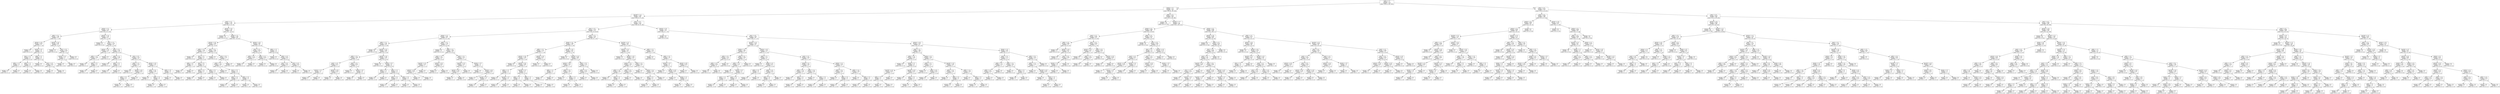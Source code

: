 digraph Tree {
node [shape=box] ;
0 [label="maint <= 2.5\nentropy = 1.2\nsamples = 1554\nvalue = [58, 61, 344, 1091]"] ;
1 [label="buying <= 2.5\nentropy = 1.45\nsamples = 782\nvalue = [45, 61, 192, 484]"] ;
0 -> 1 [labeldistance=2.5, labelangle=45, headlabel="True"] ;
2 [label="lug_boot <= 1.5\nentropy = 1.658\nsamples = 381\nvalue = [45, 61, 57, 218]"] ;
1 -> 2 ;
3 [label="maint <= 1.5\nentropy = 1.361\nsamples = 132\nvalue = [0, 21, 32, 79]"] ;
2 -> 3 ;
4 [label="buying <= 1.5\nentropy = 1.379\nsamples = 64\nvalue = [0, 14, 12, 38]"] ;
3 -> 4 ;
5 [label="safety <= 2.5\nentropy = 1.408\nsamples = 33\nvalue = [0, 7, 7, 19]"] ;
4 -> 5 ;
6 [label="persons <= 3.0\nentropy = 0.918\nsamples = 21\nvalue = [0, 0, 7, 14]"] ;
5 -> 6 ;
7 [label="entropy = 0.0\nsamples = 7\nvalue = [0, 0, 0, 7]"] ;
6 -> 7 ;
8 [label="persons <= 4.5\nentropy = 1.0\nsamples = 14\nvalue = [0, 0, 7, 7]"] ;
6 -> 8 ;
9 [label="doors <= 2.5\nentropy = 1.0\nsamples = 8\nvalue = [0, 0, 4, 4]"] ;
8 -> 9 ;
10 [label="safety <= 1.5\nentropy = 1.0\nsamples = 2\nvalue = [0, 0, 1, 1]"] ;
9 -> 10 ;
11 [label="entropy = 0.0\nsamples = 1\nvalue = [0, 0, 0, 1]"] ;
10 -> 11 ;
12 [label="entropy = 0.0\nsamples = 1\nvalue = [0, 0, 1, 0]"] ;
10 -> 12 ;
13 [label="safety <= 1.5\nentropy = 1.0\nsamples = 6\nvalue = [0, 0, 3, 3]"] ;
9 -> 13 ;
14 [label="entropy = 0.0\nsamples = 3\nvalue = [0, 0, 0, 3]"] ;
13 -> 14 ;
15 [label="entropy = 0.0\nsamples = 3\nvalue = [0, 0, 3, 0]"] ;
13 -> 15 ;
16 [label="safety <= 1.5\nentropy = 1.0\nsamples = 6\nvalue = [0, 0, 3, 3]"] ;
8 -> 16 ;
17 [label="entropy = 0.0\nsamples = 2\nvalue = [0, 0, 0, 2]"] ;
16 -> 17 ;
18 [label="doors <= 2.5\nentropy = 0.811\nsamples = 4\nvalue = [0, 0, 3, 1]"] ;
16 -> 18 ;
19 [label="entropy = 0.0\nsamples = 1\nvalue = [0, 0, 0, 1]"] ;
18 -> 19 ;
20 [label="entropy = 0.0\nsamples = 3\nvalue = [0, 0, 3, 0]"] ;
18 -> 20 ;
21 [label="persons <= 3.0\nentropy = 0.98\nsamples = 12\nvalue = [0, 7, 0, 5]"] ;
5 -> 21 ;
22 [label="entropy = 0.0\nsamples = 4\nvalue = [0, 0, 0, 4]"] ;
21 -> 22 ;
23 [label="doors <= 2.5\nentropy = 0.544\nsamples = 8\nvalue = [0, 7, 0, 1]"] ;
21 -> 23 ;
24 [label="persons <= 4.5\nentropy = 1.0\nsamples = 2\nvalue = [0, 1, 0, 1]"] ;
23 -> 24 ;
25 [label="entropy = 0.0\nsamples = 1\nvalue = [0, 1, 0, 0]"] ;
24 -> 25 ;
26 [label="entropy = 0.0\nsamples = 1\nvalue = [0, 0, 0, 1]"] ;
24 -> 26 ;
27 [label="entropy = 0.0\nsamples = 6\nvalue = [0, 6, 0, 0]"] ;
23 -> 27 ;
28 [label="persons <= 3.0\nentropy = 1.342\nsamples = 31\nvalue = [0, 7, 5, 19]"] ;
4 -> 28 ;
29 [label="entropy = 0.0\nsamples = 9\nvalue = [0, 0, 0, 9]"] ;
28 -> 29 ;
30 [label="doors <= 2.5\nentropy = 1.529\nsamples = 22\nvalue = [0, 7, 5, 10]"] ;
28 -> 30 ;
31 [label="persons <= 4.5\nentropy = 1.252\nsamples = 6\nvalue = [0, 1, 1, 4]"] ;
30 -> 31 ;
32 [label="safety <= 1.5\nentropy = 1.585\nsamples = 3\nvalue = [0, 1, 1, 1]"] ;
31 -> 32 ;
33 [label="entropy = 0.0\nsamples = 1\nvalue = [0, 0, 0, 1]"] ;
32 -> 33 ;
34 [label="safety <= 2.5\nentropy = 1.0\nsamples = 2\nvalue = [0, 1, 1, 0]"] ;
32 -> 34 ;
35 [label="entropy = 0.0\nsamples = 1\nvalue = [0, 0, 1, 0]"] ;
34 -> 35 ;
36 [label="entropy = 0.0\nsamples = 1\nvalue = [0, 1, 0, 0]"] ;
34 -> 36 ;
37 [label="entropy = 0.0\nsamples = 3\nvalue = [0, 0, 0, 3]"] ;
31 -> 37 ;
38 [label="doors <= 3.5\nentropy = 1.561\nsamples = 16\nvalue = [0, 6, 4, 6]"] ;
30 -> 38 ;
39 [label="safety <= 1.5\nentropy = 1.585\nsamples = 6\nvalue = [0, 2, 2, 2]"] ;
38 -> 39 ;
40 [label="entropy = 0.0\nsamples = 2\nvalue = [0, 0, 0, 2]"] ;
39 -> 40 ;
41 [label="safety <= 2.5\nentropy = 1.0\nsamples = 4\nvalue = [0, 2, 2, 0]"] ;
39 -> 41 ;
42 [label="entropy = 0.0\nsamples = 2\nvalue = [0, 0, 2, 0]"] ;
41 -> 42 ;
43 [label="entropy = 0.0\nsamples = 2\nvalue = [0, 2, 0, 0]"] ;
41 -> 43 ;
44 [label="doors <= 4.5\nentropy = 1.522\nsamples = 10\nvalue = [0, 4, 2, 4]"] ;
38 -> 44 ;
45 [label="safety <= 1.5\nentropy = 1.522\nsamples = 5\nvalue = [0, 2, 1, 2]"] ;
44 -> 45 ;
46 [label="entropy = 0.0\nsamples = 2\nvalue = [0, 0, 0, 2]"] ;
45 -> 46 ;
47 [label="persons <= 4.5\nentropy = 0.918\nsamples = 3\nvalue = [0, 2, 1, 0]"] ;
45 -> 47 ;
48 [label="safety <= 2.5\nentropy = 1.0\nsamples = 2\nvalue = [0, 1, 1, 0]"] ;
47 -> 48 ;
49 [label="entropy = 0.0\nsamples = 1\nvalue = [0, 0, 1, 0]"] ;
48 -> 49 ;
50 [label="entropy = 0.0\nsamples = 1\nvalue = [0, 1, 0, 0]"] ;
48 -> 50 ;
51 [label="entropy = 0.0\nsamples = 1\nvalue = [0, 1, 0, 0]"] ;
47 -> 51 ;
52 [label="persons <= 4.5\nentropy = 1.522\nsamples = 5\nvalue = [0, 2, 1, 2]"] ;
44 -> 52 ;
53 [label="safety <= 1.5\nentropy = 1.585\nsamples = 3\nvalue = [0, 1, 1, 1]"] ;
52 -> 53 ;
54 [label="entropy = 0.0\nsamples = 1\nvalue = [0, 0, 0, 1]"] ;
53 -> 54 ;
55 [label="safety <= 2.5\nentropy = 1.0\nsamples = 2\nvalue = [0, 1, 1, 0]"] ;
53 -> 55 ;
56 [label="entropy = 0.0\nsamples = 1\nvalue = [0, 0, 1, 0]"] ;
55 -> 56 ;
57 [label="entropy = 0.0\nsamples = 1\nvalue = [0, 1, 0, 0]"] ;
55 -> 57 ;
58 [label="safety <= 2.0\nentropy = 1.0\nsamples = 2\nvalue = [0, 1, 0, 1]"] ;
52 -> 58 ;
59 [label="entropy = 0.0\nsamples = 1\nvalue = [0, 0, 0, 1]"] ;
58 -> 59 ;
60 [label="entropy = 0.0\nsamples = 1\nvalue = [0, 1, 0, 0]"] ;
58 -> 60 ;
61 [label="persons <= 3.0\nentropy = 1.297\nsamples = 68\nvalue = [0, 7, 20, 41]"] ;
3 -> 61 ;
62 [label="entropy = 0.0\nsamples = 22\nvalue = [0, 0, 0, 22]"] ;
61 -> 62 ;
63 [label="buying <= 1.5\nentropy = 1.463\nsamples = 46\nvalue = [0, 7, 20, 19]"] ;
61 -> 63 ;
64 [label="persons <= 4.5\nentropy = 1.564\nsamples = 22\nvalue = [0, 7, 6, 9]"] ;
63 -> 64 ;
65 [label="safety <= 1.5\nentropy = 1.585\nsamples = 12\nvalue = [0, 4, 4, 4]"] ;
64 -> 65 ;
66 [label="entropy = 0.0\nsamples = 4\nvalue = [0, 0, 0, 4]"] ;
65 -> 66 ;
67 [label="doors <= 2.5\nentropy = 1.0\nsamples = 8\nvalue = [0, 4, 4, 0]"] ;
65 -> 67 ;
68 [label="safety <= 2.5\nentropy = 1.0\nsamples = 2\nvalue = [0, 1, 1, 0]"] ;
67 -> 68 ;
69 [label="entropy = 0.0\nsamples = 1\nvalue = [0, 0, 1, 0]"] ;
68 -> 69 ;
70 [label="entropy = 0.0\nsamples = 1\nvalue = [0, 1, 0, 0]"] ;
68 -> 70 ;
71 [label="doors <= 3.5\nentropy = 1.0\nsamples = 6\nvalue = [0, 3, 3, 0]"] ;
67 -> 71 ;
72 [label="safety <= 2.5\nentropy = 1.0\nsamples = 2\nvalue = [0, 1, 1, 0]"] ;
71 -> 72 ;
73 [label="entropy = 0.0\nsamples = 1\nvalue = [0, 0, 1, 0]"] ;
72 -> 73 ;
74 [label="entropy = 0.0\nsamples = 1\nvalue = [0, 1, 0, 0]"] ;
72 -> 74 ;
75 [label="safety <= 2.5\nentropy = 1.0\nsamples = 4\nvalue = [0, 2, 2, 0]"] ;
71 -> 75 ;
76 [label="entropy = 0.0\nsamples = 2\nvalue = [0, 0, 2, 0]"] ;
75 -> 76 ;
77 [label="entropy = 0.0\nsamples = 2\nvalue = [0, 2, 0, 0]"] ;
75 -> 77 ;
78 [label="doors <= 2.5\nentropy = 1.485\nsamples = 10\nvalue = [0, 3, 2, 5]"] ;
64 -> 78 ;
79 [label="entropy = 0.0\nsamples = 3\nvalue = [0, 0, 0, 3]"] ;
78 -> 79 ;
80 [label="doors <= 4.5\nentropy = 1.557\nsamples = 7\nvalue = [0, 3, 2, 2]"] ;
78 -> 80 ;
81 [label="safety <= 1.5\nentropy = 1.585\nsamples = 6\nvalue = [0, 2, 2, 2]"] ;
80 -> 81 ;
82 [label="entropy = 0.0\nsamples = 2\nvalue = [0, 0, 0, 2]"] ;
81 -> 82 ;
83 [label="doors <= 3.5\nentropy = 1.0\nsamples = 4\nvalue = [0, 2, 2, 0]"] ;
81 -> 83 ;
84 [label="safety <= 2.5\nentropy = 1.0\nsamples = 2\nvalue = [0, 1, 1, 0]"] ;
83 -> 84 ;
85 [label="entropy = 0.0\nsamples = 1\nvalue = [0, 0, 1, 0]"] ;
84 -> 85 ;
86 [label="entropy = 0.0\nsamples = 1\nvalue = [0, 1, 0, 0]"] ;
84 -> 86 ;
87 [label="safety <= 2.5\nentropy = 1.0\nsamples = 2\nvalue = [0, 1, 1, 0]"] ;
83 -> 87 ;
88 [label="entropy = 0.0\nsamples = 1\nvalue = [0, 0, 1, 0]"] ;
87 -> 88 ;
89 [label="entropy = 0.0\nsamples = 1\nvalue = [0, 1, 0, 0]"] ;
87 -> 89 ;
90 [label="entropy = 0.0\nsamples = 1\nvalue = [0, 1, 0, 0]"] ;
80 -> 90 ;
91 [label="persons <= 4.5\nentropy = 0.98\nsamples = 24\nvalue = [0, 0, 14, 10]"] ;
63 -> 91 ;
92 [label="doors <= 2.5\nentropy = 0.918\nsamples = 12\nvalue = [0, 0, 8, 4]"] ;
91 -> 92 ;
93 [label="safety <= 1.5\nentropy = 0.918\nsamples = 3\nvalue = [0, 0, 2, 1]"] ;
92 -> 93 ;
94 [label="entropy = 0.0\nsamples = 1\nvalue = [0, 0, 0, 1]"] ;
93 -> 94 ;
95 [label="entropy = 0.0\nsamples = 2\nvalue = [0, 0, 2, 0]"] ;
93 -> 95 ;
96 [label="safety <= 1.5\nentropy = 0.918\nsamples = 9\nvalue = [0, 0, 6, 3]"] ;
92 -> 96 ;
97 [label="entropy = 0.0\nsamples = 3\nvalue = [0, 0, 0, 3]"] ;
96 -> 97 ;
98 [label="entropy = 0.0\nsamples = 6\nvalue = [0, 0, 6, 0]"] ;
96 -> 98 ;
99 [label="safety <= 1.5\nentropy = 1.0\nsamples = 12\nvalue = [0, 0, 6, 6]"] ;
91 -> 99 ;
100 [label="entropy = 0.0\nsamples = 4\nvalue = [0, 0, 0, 4]"] ;
99 -> 100 ;
101 [label="safety <= 2.5\nentropy = 0.811\nsamples = 8\nvalue = [0, 0, 6, 2]"] ;
99 -> 101 ;
102 [label="doors <= 2.5\nentropy = 0.811\nsamples = 4\nvalue = [0, 0, 3, 1]"] ;
101 -> 102 ;
103 [label="entropy = 0.0\nsamples = 1\nvalue = [0, 0, 0, 1]"] ;
102 -> 103 ;
104 [label="entropy = 0.0\nsamples = 3\nvalue = [0, 0, 3, 0]"] ;
102 -> 104 ;
105 [label="doors <= 2.5\nentropy = 0.811\nsamples = 4\nvalue = [0, 0, 3, 1]"] ;
101 -> 105 ;
106 [label="entropy = 0.0\nsamples = 1\nvalue = [0, 0, 0, 1]"] ;
105 -> 106 ;
107 [label="entropy = 0.0\nsamples = 3\nvalue = [0, 0, 3, 0]"] ;
105 -> 107 ;
108 [label="doors <= 3.5\nentropy = 1.672\nsamples = 249\nvalue = [45, 40, 25, 139]"] ;
2 -> 108 ;
109 [label="doors <= 2.5\nentropy = 1.675\nsamples = 122\nvalue = [16, 19, 18, 69]"] ;
108 -> 109 ;
110 [label="buying <= 1.5\nentropy = 1.681\nsamples = 61\nvalue = [7, 9, 11, 34]"] ;
109 -> 110 ;
111 [label="safety <= 1.5\nentropy = 1.593\nsamples = 30\nvalue = [4, 5, 3, 18]"] ;
110 -> 111 ;
112 [label="entropy = 0.0\nsamples = 10\nvalue = [0, 0, 0, 10]"] ;
111 -> 112 ;
113 [label="lug_boot <= 2.5\nentropy = 1.904\nsamples = 20\nvalue = [4, 5, 3, 8]"] ;
111 -> 113 ;
114 [label="safety <= 2.5\nentropy = 1.406\nsamples = 8\nvalue = [0, 1, 3, 4]"] ;
113 -> 114 ;
115 [label="maint <= 1.5\nentropy = 0.971\nsamples = 5\nvalue = [0, 0, 3, 2]"] ;
114 -> 115 ;
116 [label="persons <= 3.5\nentropy = 1.0\nsamples = 2\nvalue = [0, 0, 1, 1]"] ;
115 -> 116 ;
117 [label="entropy = 0.0\nsamples = 1\nvalue = [0, 0, 0, 1]"] ;
116 -> 117 ;
118 [label="entropy = 0.0\nsamples = 1\nvalue = [0, 0, 1, 0]"] ;
116 -> 118 ;
119 [label="persons <= 3.0\nentropy = 0.918\nsamples = 3\nvalue = [0, 0, 2, 1]"] ;
115 -> 119 ;
120 [label="entropy = 0.0\nsamples = 1\nvalue = [0, 0, 0, 1]"] ;
119 -> 120 ;
121 [label="entropy = 0.0\nsamples = 2\nvalue = [0, 0, 2, 0]"] ;
119 -> 121 ;
122 [label="maint <= 1.5\nentropy = 0.918\nsamples = 3\nvalue = [0, 1, 0, 2]"] ;
114 -> 122 ;
123 [label="entropy = 0.0\nsamples = 1\nvalue = [0, 0, 0, 1]"] ;
122 -> 123 ;
124 [label="persons <= 3.0\nentropy = 1.0\nsamples = 2\nvalue = [0, 1, 0, 1]"] ;
122 -> 124 ;
125 [label="entropy = 0.0\nsamples = 1\nvalue = [0, 0, 0, 1]"] ;
124 -> 125 ;
126 [label="entropy = 0.0\nsamples = 1\nvalue = [0, 1, 0, 0]"] ;
124 -> 126 ;
127 [label="persons <= 3.0\nentropy = 1.585\nsamples = 12\nvalue = [4, 4, 0, 4]"] ;
113 -> 127 ;
128 [label="entropy = 0.0\nsamples = 4\nvalue = [0, 0, 0, 4]"] ;
127 -> 128 ;
129 [label="persons <= 4.5\nentropy = 1.0\nsamples = 8\nvalue = [4, 4, 0, 0]"] ;
127 -> 129 ;
130 [label="safety <= 2.5\nentropy = 1.0\nsamples = 4\nvalue = [2, 2, 0, 0]"] ;
129 -> 130 ;
131 [label="entropy = 0.0\nsamples = 2\nvalue = [0, 2, 0, 0]"] ;
130 -> 131 ;
132 [label="entropy = 0.0\nsamples = 2\nvalue = [2, 0, 0, 0]"] ;
130 -> 132 ;
133 [label="maint <= 1.5\nentropy = 1.0\nsamples = 4\nvalue = [2, 2, 0, 0]"] ;
129 -> 133 ;
134 [label="safety <= 2.5\nentropy = 1.0\nsamples = 2\nvalue = [1, 1, 0, 0]"] ;
133 -> 134 ;
135 [label="entropy = 0.0\nsamples = 1\nvalue = [0, 1, 0, 0]"] ;
134 -> 135 ;
136 [label="entropy = 0.0\nsamples = 1\nvalue = [1, 0, 0, 0]"] ;
134 -> 136 ;
137 [label="safety <= 2.5\nentropy = 1.0\nsamples = 2\nvalue = [1, 1, 0, 0]"] ;
133 -> 137 ;
138 [label="entropy = 0.0\nsamples = 1\nvalue = [0, 1, 0, 0]"] ;
137 -> 138 ;
139 [label="entropy = 0.0\nsamples = 1\nvalue = [1, 0, 0, 0]"] ;
137 -> 139 ;
140 [label="safety <= 1.5\nentropy = 1.704\nsamples = 31\nvalue = [3, 4, 8, 16]"] ;
110 -> 140 ;
141 [label="entropy = 0.0\nsamples = 11\nvalue = [0, 0, 0, 11]"] ;
140 -> 141 ;
142 [label="safety <= 2.5\nentropy = 1.904\nsamples = 20\nvalue = [3, 4, 8, 5]"] ;
140 -> 142 ;
143 [label="maint <= 1.5\nentropy = 1.435\nsamples = 11\nvalue = [0, 2, 6, 3]"] ;
142 -> 143 ;
144 [label="lug_boot <= 2.5\nentropy = 1.522\nsamples = 5\nvalue = [0, 2, 2, 1]"] ;
143 -> 144 ;
145 [label="persons <= 3.0\nentropy = 0.918\nsamples = 3\nvalue = [0, 0, 2, 1]"] ;
144 -> 145 ;
146 [label="entropy = 0.0\nsamples = 1\nvalue = [0, 0, 0, 1]"] ;
145 -> 146 ;
147 [label="entropy = 0.0\nsamples = 2\nvalue = [0, 0, 2, 0]"] ;
145 -> 147 ;
148 [label="entropy = 0.0\nsamples = 2\nvalue = [0, 2, 0, 0]"] ;
144 -> 148 ;
149 [label="persons <= 3.0\nentropy = 0.918\nsamples = 6\nvalue = [0, 0, 4, 2]"] ;
143 -> 149 ;
150 [label="entropy = 0.0\nsamples = 2\nvalue = [0, 0, 0, 2]"] ;
149 -> 150 ;
151 [label="entropy = 0.0\nsamples = 4\nvalue = [0, 0, 4, 0]"] ;
149 -> 151 ;
152 [label="maint <= 1.5\nentropy = 1.975\nsamples = 9\nvalue = [3, 2, 2, 2]"] ;
142 -> 152 ;
153 [label="lug_boot <= 2.5\nentropy = 1.522\nsamples = 5\nvalue = [2, 2, 0, 1]"] ;
152 -> 153 ;
154 [label="persons <= 3.0\nentropy = 0.918\nsamples = 3\nvalue = [0, 2, 0, 1]"] ;
153 -> 154 ;
155 [label="entropy = 0.0\nsamples = 1\nvalue = [0, 0, 0, 1]"] ;
154 -> 155 ;
156 [label="entropy = 0.0\nsamples = 2\nvalue = [0, 2, 0, 0]"] ;
154 -> 156 ;
157 [label="entropy = 0.0\nsamples = 2\nvalue = [2, 0, 0, 0]"] ;
153 -> 157 ;
158 [label="persons <= 3.0\nentropy = 1.5\nsamples = 4\nvalue = [1, 0, 2, 1]"] ;
152 -> 158 ;
159 [label="entropy = 0.0\nsamples = 1\nvalue = [0, 0, 0, 1]"] ;
158 -> 159 ;
160 [label="persons <= 4.5\nentropy = 0.918\nsamples = 3\nvalue = [1, 0, 2, 0]"] ;
158 -> 160 ;
161 [label="entropy = 0.0\nsamples = 1\nvalue = [0, 0, 1, 0]"] ;
160 -> 161 ;
162 [label="lug_boot <= 2.5\nentropy = 1.0\nsamples = 2\nvalue = [1, 0, 1, 0]"] ;
160 -> 162 ;
163 [label="entropy = 0.0\nsamples = 1\nvalue = [0, 0, 1, 0]"] ;
162 -> 163 ;
164 [label="entropy = 0.0\nsamples = 1\nvalue = [1, 0, 0, 0]"] ;
162 -> 164 ;
165 [label="maint <= 1.5\nentropy = 1.653\nsamples = 61\nvalue = [9, 10, 7, 35]"] ;
109 -> 165 ;
166 [label="buying <= 1.5\nentropy = 1.598\nsamples = 33\nvalue = [6, 6, 2, 19]"] ;
165 -> 166 ;
167 [label="safety <= 2.5\nentropy = 1.574\nsamples = 17\nvalue = [3, 3, 1, 10]"] ;
166 -> 167 ;
168 [label="persons <= 3.0\nentropy = 1.189\nsamples = 12\nvalue = [0, 3, 1, 8]"] ;
167 -> 168 ;
169 [label="entropy = 0.0\nsamples = 4\nvalue = [0, 0, 0, 4]"] ;
168 -> 169 ;
170 [label="persons <= 4.5\nentropy = 1.406\nsamples = 8\nvalue = [0, 3, 1, 4]"] ;
168 -> 170 ;
171 [label="safety <= 1.5\nentropy = 1.5\nsamples = 4\nvalue = [0, 1, 1, 2]"] ;
170 -> 171 ;
172 [label="entropy = 0.0\nsamples = 2\nvalue = [0, 0, 0, 2]"] ;
171 -> 172 ;
173 [label="lug_boot <= 2.5\nentropy = 1.0\nsamples = 2\nvalue = [0, 1, 1, 0]"] ;
171 -> 173 ;
174 [label="entropy = 0.0\nsamples = 1\nvalue = [0, 0, 1, 0]"] ;
173 -> 174 ;
175 [label="entropy = 0.0\nsamples = 1\nvalue = [0, 1, 0, 0]"] ;
173 -> 175 ;
176 [label="lug_boot <= 2.5\nentropy = 1.0\nsamples = 4\nvalue = [0, 2, 0, 2]"] ;
170 -> 176 ;
177 [label="safety <= 1.5\nentropy = 1.0\nsamples = 2\nvalue = [0, 1, 0, 1]"] ;
176 -> 177 ;
178 [label="entropy = 0.0\nsamples = 1\nvalue = [0, 0, 0, 1]"] ;
177 -> 178 ;
179 [label="entropy = 0.0\nsamples = 1\nvalue = [0, 1, 0, 0]"] ;
177 -> 179 ;
180 [label="safety <= 1.5\nentropy = 1.0\nsamples = 2\nvalue = [0, 1, 0, 1]"] ;
176 -> 180 ;
181 [label="entropy = 0.0\nsamples = 1\nvalue = [0, 0, 0, 1]"] ;
180 -> 181 ;
182 [label="entropy = 0.0\nsamples = 1\nvalue = [0, 1, 0, 0]"] ;
180 -> 182 ;
183 [label="persons <= 3.0\nentropy = 0.971\nsamples = 5\nvalue = [3, 0, 0, 2]"] ;
167 -> 183 ;
184 [label="entropy = 0.0\nsamples = 2\nvalue = [0, 0, 0, 2]"] ;
183 -> 184 ;
185 [label="entropy = 0.0\nsamples = 3\nvalue = [3, 0, 0, 0]"] ;
183 -> 185 ;
186 [label="persons <= 3.0\nentropy = 1.623\nsamples = 16\nvalue = [3, 3, 1, 9]"] ;
166 -> 186 ;
187 [label="entropy = 0.0\nsamples = 6\nvalue = [0, 0, 0, 6]"] ;
186 -> 187 ;
188 [label="lug_boot <= 2.5\nentropy = 1.895\nsamples = 10\nvalue = [3, 3, 1, 3]"] ;
186 -> 188 ;
189 [label="persons <= 4.5\nentropy = 1.922\nsamples = 5\nvalue = [1, 1, 1, 2]"] ;
188 -> 189 ;
190 [label="safety <= 1.5\nentropy = 1.0\nsamples = 2\nvalue = [0, 0, 1, 1]"] ;
189 -> 190 ;
191 [label="entropy = 0.0\nsamples = 1\nvalue = [0, 0, 0, 1]"] ;
190 -> 191 ;
192 [label="entropy = 0.0\nsamples = 1\nvalue = [0, 0, 1, 0]"] ;
190 -> 192 ;
193 [label="safety <= 1.5\nentropy = 1.585\nsamples = 3\nvalue = [1, 1, 0, 1]"] ;
189 -> 193 ;
194 [label="entropy = 0.0\nsamples = 1\nvalue = [0, 0, 0, 1]"] ;
193 -> 194 ;
195 [label="safety <= 2.5\nentropy = 1.0\nsamples = 2\nvalue = [1, 1, 0, 0]"] ;
193 -> 195 ;
196 [label="entropy = 0.0\nsamples = 1\nvalue = [0, 1, 0, 0]"] ;
195 -> 196 ;
197 [label="entropy = 0.0\nsamples = 1\nvalue = [1, 0, 0, 0]"] ;
195 -> 197 ;
198 [label="safety <= 2.5\nentropy = 1.522\nsamples = 5\nvalue = [2, 2, 0, 1]"] ;
188 -> 198 ;
199 [label="safety <= 1.5\nentropy = 0.918\nsamples = 3\nvalue = [0, 2, 0, 1]"] ;
198 -> 199 ;
200 [label="entropy = 0.0\nsamples = 1\nvalue = [0, 0, 0, 1]"] ;
199 -> 200 ;
201 [label="entropy = 0.0\nsamples = 2\nvalue = [0, 2, 0, 0]"] ;
199 -> 201 ;
202 [label="entropy = 0.0\nsamples = 2\nvalue = [2, 0, 0, 0]"] ;
198 -> 202 ;
203 [label="lug_boot <= 2.5\nentropy = 1.651\nsamples = 28\nvalue = [3, 4, 5, 16]"] ;
165 -> 203 ;
204 [label="persons <= 3.0\nentropy = 1.64\nsamples = 15\nvalue = [1, 2, 4, 8]"] ;
203 -> 204 ;
205 [label="entropy = 0.0\nsamples = 4\nvalue = [0, 0, 0, 4]"] ;
204 -> 205 ;
206 [label="persons <= 4.5\nentropy = 1.823\nsamples = 11\nvalue = [1, 2, 4, 4]"] ;
204 -> 206 ;
207 [label="buying <= 1.5\nentropy = 1.459\nsamples = 6\nvalue = [0, 1, 3, 2]"] ;
206 -> 207 ;
208 [label="safety <= 1.5\nentropy = 1.585\nsamples = 3\nvalue = [0, 1, 1, 1]"] ;
207 -> 208 ;
209 [label="entropy = 0.0\nsamples = 1\nvalue = [0, 0, 0, 1]"] ;
208 -> 209 ;
210 [label="safety <= 2.5\nentropy = 1.0\nsamples = 2\nvalue = [0, 1, 1, 0]"] ;
208 -> 210 ;
211 [label="entropy = 0.0\nsamples = 1\nvalue = [0, 0, 1, 0]"] ;
210 -> 211 ;
212 [label="entropy = 0.0\nsamples = 1\nvalue = [0, 1, 0, 0]"] ;
210 -> 212 ;
213 [label="safety <= 1.5\nentropy = 0.918\nsamples = 3\nvalue = [0, 0, 2, 1]"] ;
207 -> 213 ;
214 [label="entropy = 0.0\nsamples = 1\nvalue = [0, 0, 0, 1]"] ;
213 -> 214 ;
215 [label="entropy = 0.0\nsamples = 2\nvalue = [0, 0, 2, 0]"] ;
213 -> 215 ;
216 [label="safety <= 1.5\nentropy = 1.922\nsamples = 5\nvalue = [1, 1, 1, 2]"] ;
206 -> 216 ;
217 [label="entropy = 0.0\nsamples = 2\nvalue = [0, 0, 0, 2]"] ;
216 -> 217 ;
218 [label="buying <= 1.5\nentropy = 1.585\nsamples = 3\nvalue = [1, 1, 1, 0]"] ;
216 -> 218 ;
219 [label="safety <= 2.5\nentropy = 1.0\nsamples = 2\nvalue = [1, 1, 0, 0]"] ;
218 -> 219 ;
220 [label="entropy = 0.0\nsamples = 1\nvalue = [0, 1, 0, 0]"] ;
219 -> 220 ;
221 [label="entropy = 0.0\nsamples = 1\nvalue = [1, 0, 0, 0]"] ;
219 -> 221 ;
222 [label="entropy = 0.0\nsamples = 1\nvalue = [0, 0, 1, 0]"] ;
218 -> 222 ;
223 [label="safety <= 1.5\nentropy = 1.547\nsamples = 13\nvalue = [2, 2, 1, 8]"] ;
203 -> 223 ;
224 [label="entropy = 0.0\nsamples = 6\nvalue = [0, 0, 0, 6]"] ;
223 -> 224 ;
225 [label="safety <= 2.5\nentropy = 1.95\nsamples = 7\nvalue = [2, 2, 1, 2]"] ;
223 -> 225 ;
226 [label="persons <= 3.0\nentropy = 1.5\nsamples = 4\nvalue = [0, 2, 1, 1]"] ;
225 -> 226 ;
227 [label="entropy = 0.0\nsamples = 1\nvalue = [0, 0, 0, 1]"] ;
226 -> 227 ;
228 [label="persons <= 4.5\nentropy = 0.918\nsamples = 3\nvalue = [0, 2, 1, 0]"] ;
226 -> 228 ;
229 [label="entropy = 0.0\nsamples = 1\nvalue = [0, 1, 0, 0]"] ;
228 -> 229 ;
230 [label="buying <= 1.5\nentropy = 1.0\nsamples = 2\nvalue = [0, 1, 1, 0]"] ;
228 -> 230 ;
231 [label="entropy = 0.0\nsamples = 1\nvalue = [0, 1, 0, 0]"] ;
230 -> 231 ;
232 [label="entropy = 0.0\nsamples = 1\nvalue = [0, 0, 1, 0]"] ;
230 -> 232 ;
233 [label="persons <= 3.0\nentropy = 0.918\nsamples = 3\nvalue = [2, 0, 0, 1]"] ;
225 -> 233 ;
234 [label="entropy = 0.0\nsamples = 1\nvalue = [0, 0, 0, 1]"] ;
233 -> 234 ;
235 [label="entropy = 0.0\nsamples = 2\nvalue = [2, 0, 0, 0]"] ;
233 -> 235 ;
236 [label="persons <= 3.0\nentropy = 1.62\nsamples = 127\nvalue = [29, 21, 7, 70]"] ;
108 -> 236 ;
237 [label="entropy = 0.0\nsamples = 43\nvalue = [0, 0, 0, 43]"] ;
236 -> 237 ;
238 [label="doors <= 4.5\nentropy = 1.855\nsamples = 84\nvalue = [29, 21, 7, 27]"] ;
236 -> 238 ;
239 [label="lug_boot <= 2.5\nentropy = 1.832\nsamples = 42\nvalue = [15, 11, 3, 13]"] ;
238 -> 239 ;
240 [label="buying <= 1.5\nentropy = 1.863\nsamples = 21\nvalue = [8, 6, 2, 5]"] ;
239 -> 240 ;
241 [label="safety <= 2.5\nentropy = 1.522\nsamples = 10\nvalue = [4, 4, 0, 2]"] ;
240 -> 241 ;
242 [label="safety <= 1.5\nentropy = 0.918\nsamples = 6\nvalue = [0, 4, 0, 2]"] ;
241 -> 242 ;
243 [label="entropy = 0.0\nsamples = 2\nvalue = [0, 0, 0, 2]"] ;
242 -> 243 ;
244 [label="entropy = 0.0\nsamples = 4\nvalue = [0, 4, 0, 0]"] ;
242 -> 244 ;
245 [label="entropy = 0.0\nsamples = 4\nvalue = [4, 0, 0, 0]"] ;
241 -> 245 ;
246 [label="safety <= 2.5\nentropy = 1.936\nsamples = 11\nvalue = [4, 2, 2, 3]"] ;
240 -> 246 ;
247 [label="safety <= 1.5\nentropy = 1.557\nsamples = 7\nvalue = [0, 2, 2, 3]"] ;
246 -> 247 ;
248 [label="entropy = 0.0\nsamples = 3\nvalue = [0, 0, 0, 3]"] ;
247 -> 248 ;
249 [label="persons <= 4.5\nentropy = 1.0\nsamples = 4\nvalue = [0, 2, 2, 0]"] ;
247 -> 249 ;
250 [label="maint <= 1.5\nentropy = 1.0\nsamples = 2\nvalue = [0, 1, 1, 0]"] ;
249 -> 250 ;
251 [label="entropy = 0.0\nsamples = 1\nvalue = [0, 1, 0, 0]"] ;
250 -> 251 ;
252 [label="entropy = 0.0\nsamples = 1\nvalue = [0, 0, 1, 0]"] ;
250 -> 252 ;
253 [label="maint <= 1.5\nentropy = 1.0\nsamples = 2\nvalue = [0, 1, 1, 0]"] ;
249 -> 253 ;
254 [label="entropy = 0.0\nsamples = 1\nvalue = [0, 1, 0, 0]"] ;
253 -> 254 ;
255 [label="entropy = 0.0\nsamples = 1\nvalue = [0, 0, 1, 0]"] ;
253 -> 255 ;
256 [label="entropy = 0.0\nsamples = 4\nvalue = [4, 0, 0, 0]"] ;
246 -> 256 ;
257 [label="persons <= 4.5\nentropy = 1.761\nsamples = 21\nvalue = [7, 5, 1, 8]"] ;
239 -> 257 ;
258 [label="safety <= 1.5\nentropy = 1.53\nsamples = 9\nvalue = [3, 2, 0, 4]"] ;
257 -> 258 ;
259 [label="entropy = 0.0\nsamples = 4\nvalue = [0, 0, 0, 4]"] ;
258 -> 259 ;
260 [label="buying <= 1.5\nentropy = 0.971\nsamples = 5\nvalue = [3, 2, 0, 0]"] ;
258 -> 260 ;
261 [label="safety <= 2.5\nentropy = 1.0\nsamples = 2\nvalue = [1, 1, 0, 0]"] ;
260 -> 261 ;
262 [label="entropy = 0.0\nsamples = 1\nvalue = [0, 1, 0, 0]"] ;
261 -> 262 ;
263 [label="entropy = 0.0\nsamples = 1\nvalue = [1, 0, 0, 0]"] ;
261 -> 263 ;
264 [label="maint <= 1.5\nentropy = 0.918\nsamples = 3\nvalue = [2, 1, 0, 0]"] ;
260 -> 264 ;
265 [label="safety <= 2.5\nentropy = 1.0\nsamples = 2\nvalue = [1, 1, 0, 0]"] ;
264 -> 265 ;
266 [label="entropy = 0.0\nsamples = 1\nvalue = [0, 1, 0, 0]"] ;
265 -> 266 ;
267 [label="entropy = 0.0\nsamples = 1\nvalue = [1, 0, 0, 0]"] ;
265 -> 267 ;
268 [label="entropy = 0.0\nsamples = 1\nvalue = [1, 0, 0, 0]"] ;
264 -> 268 ;
269 [label="maint <= 1.5\nentropy = 1.855\nsamples = 12\nvalue = [4, 3, 1, 4]"] ;
257 -> 269 ;
270 [label="buying <= 1.5\nentropy = 1.585\nsamples = 6\nvalue = [2, 2, 0, 2]"] ;
269 -> 270 ;
271 [label="safety <= 1.5\nentropy = 1.585\nsamples = 3\nvalue = [1, 1, 0, 1]"] ;
270 -> 271 ;
272 [label="entropy = 0.0\nsamples = 1\nvalue = [0, 0, 0, 1]"] ;
271 -> 272 ;
273 [label="safety <= 2.5\nentropy = 1.0\nsamples = 2\nvalue = [1, 1, 0, 0]"] ;
271 -> 273 ;
274 [label="entropy = 0.0\nsamples = 1\nvalue = [0, 1, 0, 0]"] ;
273 -> 274 ;
275 [label="entropy = 0.0\nsamples = 1\nvalue = [1, 0, 0, 0]"] ;
273 -> 275 ;
276 [label="safety <= 1.5\nentropy = 1.585\nsamples = 3\nvalue = [1, 1, 0, 1]"] ;
270 -> 276 ;
277 [label="entropy = 0.0\nsamples = 1\nvalue = [0, 0, 0, 1]"] ;
276 -> 277 ;
278 [label="safety <= 2.5\nentropy = 1.0\nsamples = 2\nvalue = [1, 1, 0, 0]"] ;
276 -> 278 ;
279 [label="entropy = 0.0\nsamples = 1\nvalue = [0, 1, 0, 0]"] ;
278 -> 279 ;
280 [label="entropy = 0.0\nsamples = 1\nvalue = [1, 0, 0, 0]"] ;
278 -> 280 ;
281 [label="buying <= 1.5\nentropy = 1.918\nsamples = 6\nvalue = [2, 1, 1, 2]"] ;
269 -> 281 ;
282 [label="safety <= 1.5\nentropy = 1.585\nsamples = 3\nvalue = [1, 1, 0, 1]"] ;
281 -> 282 ;
283 [label="entropy = 0.0\nsamples = 1\nvalue = [0, 0, 0, 1]"] ;
282 -> 283 ;
284 [label="safety <= 2.5\nentropy = 1.0\nsamples = 2\nvalue = [1, 1, 0, 0]"] ;
282 -> 284 ;
285 [label="entropy = 0.0\nsamples = 1\nvalue = [0, 1, 0, 0]"] ;
284 -> 285 ;
286 [label="entropy = 0.0\nsamples = 1\nvalue = [1, 0, 0, 0]"] ;
284 -> 286 ;
287 [label="safety <= 1.5\nentropy = 1.585\nsamples = 3\nvalue = [1, 0, 1, 1]"] ;
281 -> 287 ;
288 [label="entropy = 0.0\nsamples = 1\nvalue = [0, 0, 0, 1]"] ;
287 -> 288 ;
289 [label="safety <= 2.5\nentropy = 1.0\nsamples = 2\nvalue = [1, 0, 1, 0]"] ;
287 -> 289 ;
290 [label="entropy = 0.0\nsamples = 1\nvalue = [0, 0, 1, 0]"] ;
289 -> 290 ;
291 [label="entropy = 0.0\nsamples = 1\nvalue = [1, 0, 0, 0]"] ;
289 -> 291 ;
292 [label="persons <= 4.5\nentropy = 1.873\nsamples = 42\nvalue = [14, 10, 4, 14]"] ;
238 -> 292 ;
293 [label="maint <= 1.5\nentropy = 1.883\nsamples = 20\nvalue = [6, 5, 2, 7]"] ;
292 -> 293 ;
294 [label="safety <= 1.5\nentropy = 1.585\nsamples = 9\nvalue = [3, 3, 0, 3]"] ;
293 -> 294 ;
295 [label="entropy = 0.0\nsamples = 3\nvalue = [0, 0, 0, 3]"] ;
294 -> 295 ;
296 [label="buying <= 1.5\nentropy = 1.0\nsamples = 6\nvalue = [3, 3, 0, 0]"] ;
294 -> 296 ;
297 [label="lug_boot <= 2.5\nentropy = 0.918\nsamples = 3\nvalue = [2, 1, 0, 0]"] ;
296 -> 297 ;
298 [label="safety <= 2.5\nentropy = 1.0\nsamples = 2\nvalue = [1, 1, 0, 0]"] ;
297 -> 298 ;
299 [label="entropy = 0.0\nsamples = 1\nvalue = [0, 1, 0, 0]"] ;
298 -> 299 ;
300 [label="entropy = 0.0\nsamples = 1\nvalue = [1, 0, 0, 0]"] ;
298 -> 300 ;
301 [label="entropy = 0.0\nsamples = 1\nvalue = [1, 0, 0, 0]"] ;
297 -> 301 ;
302 [label="lug_boot <= 2.5\nentropy = 0.918\nsamples = 3\nvalue = [1, 2, 0, 0]"] ;
296 -> 302 ;
303 [label="entropy = 0.0\nsamples = 1\nvalue = [0, 1, 0, 0]"] ;
302 -> 303 ;
304 [label="safety <= 2.5\nentropy = 1.0\nsamples = 2\nvalue = [1, 1, 0, 0]"] ;
302 -> 304 ;
305 [label="entropy = 0.0\nsamples = 1\nvalue = [0, 1, 0, 0]"] ;
304 -> 305 ;
306 [label="entropy = 0.0\nsamples = 1\nvalue = [1, 0, 0, 0]"] ;
304 -> 306 ;
307 [label="buying <= 1.5\nentropy = 1.936\nsamples = 11\nvalue = [3, 2, 2, 4]"] ;
293 -> 307 ;
308 [label="safety <= 1.5\nentropy = 1.522\nsamples = 5\nvalue = [1, 2, 0, 2]"] ;
307 -> 308 ;
309 [label="entropy = 0.0\nsamples = 2\nvalue = [0, 0, 0, 2]"] ;
308 -> 309 ;
310 [label="safety <= 2.5\nentropy = 0.918\nsamples = 3\nvalue = [1, 2, 0, 0]"] ;
308 -> 310 ;
311 [label="entropy = 0.0\nsamples = 2\nvalue = [0, 2, 0, 0]"] ;
310 -> 311 ;
312 [label="entropy = 0.0\nsamples = 1\nvalue = [1, 0, 0, 0]"] ;
310 -> 312 ;
313 [label="lug_boot <= 2.5\nentropy = 1.585\nsamples = 6\nvalue = [2, 0, 2, 2]"] ;
307 -> 313 ;
314 [label="safety <= 1.5\nentropy = 1.585\nsamples = 3\nvalue = [1, 0, 1, 1]"] ;
313 -> 314 ;
315 [label="entropy = 0.0\nsamples = 1\nvalue = [0, 0, 0, 1]"] ;
314 -> 315 ;
316 [label="safety <= 2.5\nentropy = 1.0\nsamples = 2\nvalue = [1, 0, 1, 0]"] ;
314 -> 316 ;
317 [label="entropy = 0.0\nsamples = 1\nvalue = [0, 0, 1, 0]"] ;
316 -> 317 ;
318 [label="entropy = 0.0\nsamples = 1\nvalue = [1, 0, 0, 0]"] ;
316 -> 318 ;
319 [label="safety <= 1.5\nentropy = 1.585\nsamples = 3\nvalue = [1, 0, 1, 1]"] ;
313 -> 319 ;
320 [label="entropy = 0.0\nsamples = 1\nvalue = [0, 0, 0, 1]"] ;
319 -> 320 ;
321 [label="safety <= 2.5\nentropy = 1.0\nsamples = 2\nvalue = [1, 0, 1, 0]"] ;
319 -> 321 ;
322 [label="entropy = 0.0\nsamples = 1\nvalue = [0, 0, 1, 0]"] ;
321 -> 322 ;
323 [label="entropy = 0.0\nsamples = 1\nvalue = [1, 0, 0, 0]"] ;
321 -> 323 ;
324 [label="buying <= 1.5\nentropy = 1.857\nsamples = 22\nvalue = [8, 5, 2, 7]"] ;
292 -> 324 ;
325 [label="maint <= 1.5\nentropy = 1.573\nsamples = 11\nvalue = [4, 4, 0, 3]"] ;
324 -> 325 ;
326 [label="safety <= 2.5\nentropy = 1.522\nsamples = 5\nvalue = [2, 2, 0, 1]"] ;
325 -> 326 ;
327 [label="safety <= 1.5\nentropy = 0.918\nsamples = 3\nvalue = [0, 2, 0, 1]"] ;
326 -> 327 ;
328 [label="entropy = 0.0\nsamples = 1\nvalue = [0, 0, 0, 1]"] ;
327 -> 328 ;
329 [label="entropy = 0.0\nsamples = 2\nvalue = [0, 2, 0, 0]"] ;
327 -> 329 ;
330 [label="entropy = 0.0\nsamples = 2\nvalue = [2, 0, 0, 0]"] ;
326 -> 330 ;
331 [label="safety <= 1.5\nentropy = 1.585\nsamples = 6\nvalue = [2, 2, 0, 2]"] ;
325 -> 331 ;
332 [label="entropy = 0.0\nsamples = 2\nvalue = [0, 0, 0, 2]"] ;
331 -> 332 ;
333 [label="safety <= 2.5\nentropy = 1.0\nsamples = 4\nvalue = [2, 2, 0, 0]"] ;
331 -> 333 ;
334 [label="entropy = 0.0\nsamples = 2\nvalue = [0, 2, 0, 0]"] ;
333 -> 334 ;
335 [label="entropy = 0.0\nsamples = 2\nvalue = [2, 0, 0, 0]"] ;
333 -> 335 ;
336 [label="safety <= 2.5\nentropy = 1.823\nsamples = 11\nvalue = [4, 1, 2, 4]"] ;
324 -> 336 ;
337 [label="safety <= 1.5\nentropy = 1.379\nsamples = 7\nvalue = [0, 1, 2, 4]"] ;
336 -> 337 ;
338 [label="entropy = 0.0\nsamples = 4\nvalue = [0, 0, 0, 4]"] ;
337 -> 338 ;
339 [label="lug_boot <= 2.5\nentropy = 0.918\nsamples = 3\nvalue = [0, 1, 2, 0]"] ;
337 -> 339 ;
340 [label="entropy = 0.0\nsamples = 1\nvalue = [0, 0, 1, 0]"] ;
339 -> 340 ;
341 [label="maint <= 1.5\nentropy = 1.0\nsamples = 2\nvalue = [0, 1, 1, 0]"] ;
339 -> 341 ;
342 [label="entropy = 0.0\nsamples = 1\nvalue = [0, 1, 0, 0]"] ;
341 -> 342 ;
343 [label="entropy = 0.0\nsamples = 1\nvalue = [0, 0, 1, 0]"] ;
341 -> 343 ;
344 [label="entropy = 0.0\nsamples = 4\nvalue = [4, 0, 0, 0]"] ;
336 -> 344 ;
345 [label="safety <= 1.5\nentropy = 0.922\nsamples = 401\nvalue = [0, 0, 135, 266]"] ;
1 -> 345 ;
346 [label="entropy = 0.0\nsamples = 135\nvalue = [0, 0, 0, 135]"] ;
345 -> 346 ;
347 [label="lug_boot <= 1.5\nentropy = 1.0\nsamples = 266\nvalue = [0, 0, 135, 131]"] ;
345 -> 347 ;
348 [label="buying <= 3.5\nentropy = 0.884\nsamples = 86\nvalue = [0, 0, 26, 60]"] ;
347 -> 348 ;
349 [label="maint <= 1.5\nentropy = 0.893\nsamples = 42\nvalue = [0, 0, 13, 29]"] ;
348 -> 349 ;
350 [label="safety <= 2.5\nentropy = 0.863\nsamples = 21\nvalue = [0, 0, 6, 15]"] ;
349 -> 350 ;
351 [label="entropy = 0.0\nsamples = 11\nvalue = [0, 0, 0, 11]"] ;
350 -> 351 ;
352 [label="persons <= 3.0\nentropy = 0.971\nsamples = 10\nvalue = [0, 0, 6, 4]"] ;
350 -> 352 ;
353 [label="entropy = 0.0\nsamples = 3\nvalue = [0, 0, 0, 3]"] ;
352 -> 353 ;
354 [label="doors <= 2.5\nentropy = 0.592\nsamples = 7\nvalue = [0, 0, 6, 1]"] ;
352 -> 354 ;
355 [label="persons <= 4.5\nentropy = 1.0\nsamples = 2\nvalue = [0, 0, 1, 1]"] ;
354 -> 355 ;
356 [label="entropy = 0.0\nsamples = 1\nvalue = [0, 0, 1, 0]"] ;
355 -> 356 ;
357 [label="entropy = 0.0\nsamples = 1\nvalue = [0, 0, 0, 1]"] ;
355 -> 357 ;
358 [label="entropy = 0.0\nsamples = 5\nvalue = [0, 0, 5, 0]"] ;
354 -> 358 ;
359 [label="doors <= 2.5\nentropy = 0.918\nsamples = 21\nvalue = [0, 0, 7, 14]"] ;
349 -> 359 ;
360 [label="persons <= 3.0\nentropy = 0.811\nsamples = 4\nvalue = [0, 0, 1, 3]"] ;
359 -> 360 ;
361 [label="entropy = 0.0\nsamples = 1\nvalue = [0, 0, 0, 1]"] ;
360 -> 361 ;
362 [label="safety <= 2.5\nentropy = 0.918\nsamples = 3\nvalue = [0, 0, 1, 2]"] ;
360 -> 362 ;
363 [label="entropy = 0.0\nsamples = 2\nvalue = [0, 0, 0, 2]"] ;
362 -> 363 ;
364 [label="entropy = 0.0\nsamples = 1\nvalue = [0, 0, 1, 0]"] ;
362 -> 364 ;
365 [label="safety <= 2.5\nentropy = 0.937\nsamples = 17\nvalue = [0, 0, 6, 11]"] ;
359 -> 365 ;
366 [label="entropy = 0.0\nsamples = 8\nvalue = [0, 0, 0, 8]"] ;
365 -> 366 ;
367 [label="persons <= 3.0\nentropy = 0.918\nsamples = 9\nvalue = [0, 0, 6, 3]"] ;
365 -> 367 ;
368 [label="entropy = 0.0\nsamples = 3\nvalue = [0, 0, 0, 3]"] ;
367 -> 368 ;
369 [label="entropy = 0.0\nsamples = 6\nvalue = [0, 0, 6, 0]"] ;
367 -> 369 ;
370 [label="safety <= 2.5\nentropy = 0.876\nsamples = 44\nvalue = [0, 0, 13, 31]"] ;
348 -> 370 ;
371 [label="entropy = 0.0\nsamples = 24\nvalue = [0, 0, 0, 24]"] ;
370 -> 371 ;
372 [label="doors <= 3.5\nentropy = 0.934\nsamples = 20\nvalue = [0, 0, 13, 7]"] ;
370 -> 372 ;
373 [label="doors <= 2.5\nentropy = 1.0\nsamples = 10\nvalue = [0, 0, 5, 5]"] ;
372 -> 373 ;
374 [label="maint <= 1.5\nentropy = 0.971\nsamples = 5\nvalue = [0, 0, 2, 3]"] ;
373 -> 374 ;
375 [label="persons <= 3.0\nentropy = 0.918\nsamples = 3\nvalue = [0, 0, 1, 2]"] ;
374 -> 375 ;
376 [label="entropy = 0.0\nsamples = 1\nvalue = [0, 0, 0, 1]"] ;
375 -> 376 ;
377 [label="persons <= 4.5\nentropy = 1.0\nsamples = 2\nvalue = [0, 0, 1, 1]"] ;
375 -> 377 ;
378 [label="entropy = 0.0\nsamples = 1\nvalue = [0, 0, 1, 0]"] ;
377 -> 378 ;
379 [label="entropy = 0.0\nsamples = 1\nvalue = [0, 0, 0, 1]"] ;
377 -> 379 ;
380 [label="persons <= 4.5\nentropy = 1.0\nsamples = 2\nvalue = [0, 0, 1, 1]"] ;
374 -> 380 ;
381 [label="entropy = 0.0\nsamples = 1\nvalue = [0, 0, 1, 0]"] ;
380 -> 381 ;
382 [label="entropy = 0.0\nsamples = 1\nvalue = [0, 0, 0, 1]"] ;
380 -> 382 ;
383 [label="maint <= 1.5\nentropy = 0.971\nsamples = 5\nvalue = [0, 0, 3, 2]"] ;
373 -> 383 ;
384 [label="persons <= 3.0\nentropy = 0.918\nsamples = 3\nvalue = [0, 0, 2, 1]"] ;
383 -> 384 ;
385 [label="entropy = 0.0\nsamples = 1\nvalue = [0, 0, 0, 1]"] ;
384 -> 385 ;
386 [label="entropy = 0.0\nsamples = 2\nvalue = [0, 0, 2, 0]"] ;
384 -> 386 ;
387 [label="persons <= 3.0\nentropy = 1.0\nsamples = 2\nvalue = [0, 0, 1, 1]"] ;
383 -> 387 ;
388 [label="entropy = 0.0\nsamples = 1\nvalue = [0, 0, 0, 1]"] ;
387 -> 388 ;
389 [label="entropy = 0.0\nsamples = 1\nvalue = [0, 0, 1, 0]"] ;
387 -> 389 ;
390 [label="persons <= 3.0\nentropy = 0.722\nsamples = 10\nvalue = [0, 0, 8, 2]"] ;
372 -> 390 ;
391 [label="entropy = 0.0\nsamples = 2\nvalue = [0, 0, 0, 2]"] ;
390 -> 391 ;
392 [label="entropy = 0.0\nsamples = 8\nvalue = [0, 0, 8, 0]"] ;
390 -> 392 ;
393 [label="buying <= 3.5\nentropy = 0.968\nsamples = 180\nvalue = [0, 0, 109, 71]"] ;
347 -> 393 ;
394 [label="persons <= 3.0\nentropy = 0.959\nsamples = 89\nvalue = [0, 0, 55, 34]"] ;
393 -> 394 ;
395 [label="entropy = 0.0\nsamples = 29\nvalue = [0, 0, 0, 29]"] ;
394 -> 395 ;
396 [label="safety <= 2.5\nentropy = 0.414\nsamples = 60\nvalue = [0, 0, 55, 5]"] ;
394 -> 396 ;
397 [label="doors <= 3.5\nentropy = 0.663\nsamples = 29\nvalue = [0, 0, 24, 5]"] ;
396 -> 397 ;
398 [label="maint <= 1.5\nentropy = 0.94\nsamples = 14\nvalue = [0, 0, 9, 5]"] ;
397 -> 398 ;
399 [label="lug_boot <= 2.5\nentropy = 0.863\nsamples = 7\nvalue = [0, 0, 5, 2]"] ;
398 -> 399 ;
400 [label="doors <= 2.5\nentropy = 0.918\nsamples = 3\nvalue = [0, 0, 1, 2]"] ;
399 -> 400 ;
401 [label="entropy = 0.0\nsamples = 1\nvalue = [0, 0, 0, 1]"] ;
400 -> 401 ;
402 [label="persons <= 4.5\nentropy = 1.0\nsamples = 2\nvalue = [0, 0, 1, 1]"] ;
400 -> 402 ;
403 [label="entropy = 0.0\nsamples = 1\nvalue = [0, 0, 0, 1]"] ;
402 -> 403 ;
404 [label="entropy = 0.0\nsamples = 1\nvalue = [0, 0, 1, 0]"] ;
402 -> 404 ;
405 [label="entropy = 0.0\nsamples = 4\nvalue = [0, 0, 4, 0]"] ;
399 -> 405 ;
406 [label="doors <= 2.5\nentropy = 0.985\nsamples = 7\nvalue = [0, 0, 4, 3]"] ;
398 -> 406 ;
407 [label="persons <= 4.5\nentropy = 0.918\nsamples = 3\nvalue = [0, 0, 1, 2]"] ;
406 -> 407 ;
408 [label="lug_boot <= 2.5\nentropy = 1.0\nsamples = 2\nvalue = [0, 0, 1, 1]"] ;
407 -> 408 ;
409 [label="entropy = 0.0\nsamples = 1\nvalue = [0, 0, 0, 1]"] ;
408 -> 409 ;
410 [label="entropy = 0.0\nsamples = 1\nvalue = [0, 0, 1, 0]"] ;
408 -> 410 ;
411 [label="entropy = 0.0\nsamples = 1\nvalue = [0, 0, 0, 1]"] ;
407 -> 411 ;
412 [label="persons <= 4.5\nentropy = 0.811\nsamples = 4\nvalue = [0, 0, 3, 1]"] ;
406 -> 412 ;
413 [label="lug_boot <= 2.5\nentropy = 1.0\nsamples = 2\nvalue = [0, 0, 1, 1]"] ;
412 -> 413 ;
414 [label="entropy = 0.0\nsamples = 1\nvalue = [0, 0, 0, 1]"] ;
413 -> 414 ;
415 [label="entropy = 0.0\nsamples = 1\nvalue = [0, 0, 1, 0]"] ;
413 -> 415 ;
416 [label="entropy = 0.0\nsamples = 2\nvalue = [0, 0, 2, 0]"] ;
412 -> 416 ;
417 [label="entropy = 0.0\nsamples = 15\nvalue = [0, 0, 15, 0]"] ;
397 -> 417 ;
418 [label="entropy = 0.0\nsamples = 31\nvalue = [0, 0, 31, 0]"] ;
396 -> 418 ;
419 [label="safety <= 2.5\nentropy = 0.975\nsamples = 91\nvalue = [0, 0, 54, 37]"] ;
393 -> 419 ;
420 [label="persons <= 3.0\nentropy = 0.995\nsamples = 46\nvalue = [0, 0, 25, 21]"] ;
419 -> 420 ;
421 [label="entropy = 0.0\nsamples = 15\nvalue = [0, 0, 0, 15]"] ;
420 -> 421 ;
422 [label="persons <= 4.5\nentropy = 0.709\nsamples = 31\nvalue = [0, 0, 25, 6]"] ;
420 -> 422 ;
423 [label="lug_boot <= 2.5\nentropy = 0.811\nsamples = 16\nvalue = [0, 0, 12, 4]"] ;
422 -> 423 ;
424 [label="doors <= 3.5\nentropy = 1.0\nsamples = 8\nvalue = [0, 0, 4, 4]"] ;
423 -> 424 ;
425 [label="entropy = 0.0\nsamples = 4\nvalue = [0, 0, 0, 4]"] ;
424 -> 425 ;
426 [label="entropy = 0.0\nsamples = 4\nvalue = [0, 0, 4, 0]"] ;
424 -> 426 ;
427 [label="entropy = 0.0\nsamples = 8\nvalue = [0, 0, 8, 0]"] ;
423 -> 427 ;
428 [label="lug_boot <= 2.5\nentropy = 0.567\nsamples = 15\nvalue = [0, 0, 13, 2]"] ;
422 -> 428 ;
429 [label="maint <= 1.5\nentropy = 0.811\nsamples = 8\nvalue = [0, 0, 6, 2]"] ;
428 -> 429 ;
430 [label="doors <= 2.5\nentropy = 0.811\nsamples = 4\nvalue = [0, 0, 3, 1]"] ;
429 -> 430 ;
431 [label="entropy = 0.0\nsamples = 1\nvalue = [0, 0, 0, 1]"] ;
430 -> 431 ;
432 [label="entropy = 0.0\nsamples = 3\nvalue = [0, 0, 3, 0]"] ;
430 -> 432 ;
433 [label="doors <= 2.5\nentropy = 0.811\nsamples = 4\nvalue = [0, 0, 3, 1]"] ;
429 -> 433 ;
434 [label="entropy = 0.0\nsamples = 1\nvalue = [0, 0, 0, 1]"] ;
433 -> 434 ;
435 [label="entropy = 0.0\nsamples = 3\nvalue = [0, 0, 3, 0]"] ;
433 -> 435 ;
436 [label="entropy = 0.0\nsamples = 7\nvalue = [0, 0, 7, 0]"] ;
428 -> 436 ;
437 [label="lug_boot <= 2.5\nentropy = 0.939\nsamples = 45\nvalue = [0, 0, 29, 16]"] ;
419 -> 437 ;
438 [label="doors <= 4.5\nentropy = 0.932\nsamples = 23\nvalue = [0, 0, 15, 8]"] ;
437 -> 438 ;
439 [label="maint <= 1.5\nentropy = 0.918\nsamples = 18\nvalue = [0, 0, 12, 6]"] ;
438 -> 439 ;
440 [label="persons <= 3.0\nentropy = 0.918\nsamples = 9\nvalue = [0, 0, 6, 3]"] ;
439 -> 440 ;
441 [label="entropy = 0.0\nsamples = 3\nvalue = [0, 0, 0, 3]"] ;
440 -> 441 ;
442 [label="entropy = 0.0\nsamples = 6\nvalue = [0, 0, 6, 0]"] ;
440 -> 442 ;
443 [label="doors <= 2.5\nentropy = 0.918\nsamples = 9\nvalue = [0, 0, 6, 3]"] ;
439 -> 443 ;
444 [label="persons <= 3.0\nentropy = 0.918\nsamples = 3\nvalue = [0, 0, 2, 1]"] ;
443 -> 444 ;
445 [label="entropy = 0.0\nsamples = 1\nvalue = [0, 0, 0, 1]"] ;
444 -> 445 ;
446 [label="entropy = 0.0\nsamples = 2\nvalue = [0, 0, 2, 0]"] ;
444 -> 446 ;
447 [label="persons <= 3.0\nentropy = 0.918\nsamples = 6\nvalue = [0, 0, 4, 2]"] ;
443 -> 447 ;
448 [label="entropy = 0.0\nsamples = 2\nvalue = [0, 0, 0, 2]"] ;
447 -> 448 ;
449 [label="entropy = 0.0\nsamples = 4\nvalue = [0, 0, 4, 0]"] ;
447 -> 449 ;
450 [label="maint <= 1.5\nentropy = 0.971\nsamples = 5\nvalue = [0, 0, 3, 2]"] ;
438 -> 450 ;
451 [label="persons <= 3.0\nentropy = 0.918\nsamples = 3\nvalue = [0, 0, 2, 1]"] ;
450 -> 451 ;
452 [label="entropy = 0.0\nsamples = 1\nvalue = [0, 0, 0, 1]"] ;
451 -> 452 ;
453 [label="entropy = 0.0\nsamples = 2\nvalue = [0, 0, 2, 0]"] ;
451 -> 453 ;
454 [label="persons <= 3.5\nentropy = 1.0\nsamples = 2\nvalue = [0, 0, 1, 1]"] ;
450 -> 454 ;
455 [label="entropy = 0.0\nsamples = 1\nvalue = [0, 0, 0, 1]"] ;
454 -> 455 ;
456 [label="entropy = 0.0\nsamples = 1\nvalue = [0, 0, 1, 0]"] ;
454 -> 456 ;
457 [label="maint <= 1.5\nentropy = 0.946\nsamples = 22\nvalue = [0, 0, 14, 8]"] ;
437 -> 457 ;
458 [label="doors <= 2.5\nentropy = 0.918\nsamples = 12\nvalue = [0, 0, 8, 4]"] ;
457 -> 458 ;
459 [label="persons <= 3.0\nentropy = 0.918\nsamples = 3\nvalue = [0, 0, 2, 1]"] ;
458 -> 459 ;
460 [label="entropy = 0.0\nsamples = 1\nvalue = [0, 0, 0, 1]"] ;
459 -> 460 ;
461 [label="entropy = 0.0\nsamples = 2\nvalue = [0, 0, 2, 0]"] ;
459 -> 461 ;
462 [label="persons <= 3.0\nentropy = 0.918\nsamples = 9\nvalue = [0, 0, 6, 3]"] ;
458 -> 462 ;
463 [label="entropy = 0.0\nsamples = 3\nvalue = [0, 0, 0, 3]"] ;
462 -> 463 ;
464 [label="entropy = 0.0\nsamples = 6\nvalue = [0, 0, 6, 0]"] ;
462 -> 464 ;
465 [label="persons <= 3.0\nentropy = 0.971\nsamples = 10\nvalue = [0, 0, 6, 4]"] ;
457 -> 465 ;
466 [label="entropy = 0.0\nsamples = 4\nvalue = [0, 0, 0, 4]"] ;
465 -> 466 ;
467 [label="entropy = 0.0\nsamples = 6\nvalue = [0, 0, 6, 0]"] ;
465 -> 467 ;
468 [label="doors <= 2.5\nentropy = 0.834\nsamples = 772\nvalue = [13, 0, 152, 607]"] ;
0 -> 468 [labeldistance=2.5, labelangle=-45, headlabel="False"] ;
469 [label="maint <= 3.5\nentropy = 0.686\nsamples = 184\nvalue = [2, 0, 27, 155]"] ;
468 -> 469 ;
470 [label="buying <= 3.5\nentropy = 0.806\nsamples = 93\nvalue = [2, 0, 16, 75]"] ;
469 -> 470 ;
471 [label="buying <= 1.5\nentropy = 0.959\nsamples = 69\nvalue = [2, 0, 16, 51]"] ;
470 -> 471 ;
472 [label="lug_boot <= 2.5\nentropy = 1.218\nsamples = 25\nvalue = [2, 0, 7, 16]"] ;
471 -> 472 ;
473 [label="safety <= 1.5\nentropy = 0.896\nsamples = 16\nvalue = [0, 0, 5, 11]"] ;
472 -> 473 ;
474 [label="entropy = 0.0\nsamples = 5\nvalue = [0, 0, 0, 5]"] ;
473 -> 474 ;
475 [label="persons <= 3.0\nentropy = 0.994\nsamples = 11\nvalue = [0, 0, 5, 6]"] ;
473 -> 475 ;
476 [label="entropy = 0.0\nsamples = 4\nvalue = [0, 0, 0, 4]"] ;
475 -> 476 ;
477 [label="safety <= 2.5\nentropy = 0.863\nsamples = 7\nvalue = [0, 0, 5, 2]"] ;
475 -> 477 ;
478 [label="lug_boot <= 1.5\nentropy = 0.918\nsamples = 3\nvalue = [0, 0, 2, 1]"] ;
477 -> 478 ;
479 [label="persons <= 4.5\nentropy = 1.0\nsamples = 2\nvalue = [0, 0, 1, 1]"] ;
478 -> 479 ;
480 [label="entropy = 0.0\nsamples = 1\nvalue = [0, 0, 1, 0]"] ;
479 -> 480 ;
481 [label="entropy = 0.0\nsamples = 1\nvalue = [0, 0, 0, 1]"] ;
479 -> 481 ;
482 [label="entropy = 0.0\nsamples = 1\nvalue = [0, 0, 1, 0]"] ;
478 -> 482 ;
483 [label="lug_boot <= 1.5\nentropy = 0.811\nsamples = 4\nvalue = [0, 0, 3, 1]"] ;
477 -> 483 ;
484 [label="persons <= 4.5\nentropy = 1.0\nsamples = 2\nvalue = [0, 0, 1, 1]"] ;
483 -> 484 ;
485 [label="entropy = 0.0\nsamples = 1\nvalue = [0, 0, 1, 0]"] ;
484 -> 485 ;
486 [label="entropy = 0.0\nsamples = 1\nvalue = [0, 0, 0, 1]"] ;
484 -> 486 ;
487 [label="entropy = 0.0\nsamples = 2\nvalue = [0, 0, 2, 0]"] ;
483 -> 487 ;
488 [label="persons <= 3.0\nentropy = 1.436\nsamples = 9\nvalue = [2, 0, 2, 5]"] ;
472 -> 488 ;
489 [label="entropy = 0.0\nsamples = 3\nvalue = [0, 0, 0, 3]"] ;
488 -> 489 ;
490 [label="persons <= 4.5\nentropy = 1.585\nsamples = 6\nvalue = [2, 0, 2, 2]"] ;
488 -> 490 ;
491 [label="safety <= 1.5\nentropy = 1.585\nsamples = 3\nvalue = [1, 0, 1, 1]"] ;
490 -> 491 ;
492 [label="entropy = 0.0\nsamples = 1\nvalue = [0, 0, 0, 1]"] ;
491 -> 492 ;
493 [label="safety <= 2.5\nentropy = 1.0\nsamples = 2\nvalue = [1, 0, 1, 0]"] ;
491 -> 493 ;
494 [label="entropy = 0.0\nsamples = 1\nvalue = [0, 0, 1, 0]"] ;
493 -> 494 ;
495 [label="entropy = 0.0\nsamples = 1\nvalue = [1, 0, 0, 0]"] ;
493 -> 495 ;
496 [label="safety <= 1.5\nentropy = 1.585\nsamples = 3\nvalue = [1, 0, 1, 1]"] ;
490 -> 496 ;
497 [label="entropy = 0.0\nsamples = 1\nvalue = [0, 0, 0, 1]"] ;
496 -> 497 ;
498 [label="safety <= 2.5\nentropy = 1.0\nsamples = 2\nvalue = [1, 0, 1, 0]"] ;
496 -> 498 ;
499 [label="entropy = 0.0\nsamples = 1\nvalue = [0, 0, 1, 0]"] ;
498 -> 499 ;
500 [label="entropy = 0.0\nsamples = 1\nvalue = [1, 0, 0, 0]"] ;
498 -> 500 ;
501 [label="lug_boot <= 2.5\nentropy = 0.731\nsamples = 44\nvalue = [0, 0, 9, 35]"] ;
471 -> 501 ;
502 [label="safety <= 2.5\nentropy = 0.544\nsamples = 32\nvalue = [0, 0, 4, 28]"] ;
501 -> 502 ;
503 [label="entropy = 0.0\nsamples = 22\nvalue = [0, 0, 0, 22]"] ;
502 -> 503 ;
504 [label="persons <= 3.0\nentropy = 0.971\nsamples = 10\nvalue = [0, 0, 4, 6]"] ;
502 -> 504 ;
505 [label="entropy = 0.0\nsamples = 4\nvalue = [0, 0, 0, 4]"] ;
504 -> 505 ;
506 [label="lug_boot <= 1.5\nentropy = 0.918\nsamples = 6\nvalue = [0, 0, 4, 2]"] ;
504 -> 506 ;
507 [label="buying <= 2.5\nentropy = 1.0\nsamples = 4\nvalue = [0, 0, 2, 2]"] ;
506 -> 507 ;
508 [label="persons <= 4.5\nentropy = 1.0\nsamples = 2\nvalue = [0, 0, 1, 1]"] ;
507 -> 508 ;
509 [label="entropy = 0.0\nsamples = 1\nvalue = [0, 0, 1, 0]"] ;
508 -> 509 ;
510 [label="entropy = 0.0\nsamples = 1\nvalue = [0, 0, 0, 1]"] ;
508 -> 510 ;
511 [label="persons <= 4.5\nentropy = 1.0\nsamples = 2\nvalue = [0, 0, 1, 1]"] ;
507 -> 511 ;
512 [label="entropy = 0.0\nsamples = 1\nvalue = [0, 0, 1, 0]"] ;
511 -> 512 ;
513 [label="entropy = 0.0\nsamples = 1\nvalue = [0, 0, 0, 1]"] ;
511 -> 513 ;
514 [label="entropy = 0.0\nsamples = 2\nvalue = [0, 0, 2, 0]"] ;
506 -> 514 ;
515 [label="safety <= 1.5\nentropy = 0.98\nsamples = 12\nvalue = [0, 0, 5, 7]"] ;
501 -> 515 ;
516 [label="entropy = 0.0\nsamples = 4\nvalue = [0, 0, 0, 4]"] ;
515 -> 516 ;
517 [label="safety <= 2.5\nentropy = 0.954\nsamples = 8\nvalue = [0, 0, 5, 3]"] ;
515 -> 517 ;
518 [label="buying <= 2.5\nentropy = 0.811\nsamples = 4\nvalue = [0, 0, 3, 1]"] ;
517 -> 518 ;
519 [label="persons <= 3.0\nentropy = 0.918\nsamples = 3\nvalue = [0, 0, 2, 1]"] ;
518 -> 519 ;
520 [label="entropy = 0.0\nsamples = 1\nvalue = [0, 0, 0, 1]"] ;
519 -> 520 ;
521 [label="entropy = 0.0\nsamples = 2\nvalue = [0, 0, 2, 0]"] ;
519 -> 521 ;
522 [label="entropy = 0.0\nsamples = 1\nvalue = [0, 0, 1, 0]"] ;
518 -> 522 ;
523 [label="persons <= 3.0\nentropy = 1.0\nsamples = 4\nvalue = [0, 0, 2, 2]"] ;
517 -> 523 ;
524 [label="entropy = 0.0\nsamples = 2\nvalue = [0, 0, 0, 2]"] ;
523 -> 524 ;
525 [label="entropy = 0.0\nsamples = 2\nvalue = [0, 0, 2, 0]"] ;
523 -> 525 ;
526 [label="entropy = 0.0\nsamples = 24\nvalue = [0, 0, 0, 24]"] ;
470 -> 526 ;
527 [label="persons <= 3.0\nentropy = 0.532\nsamples = 91\nvalue = [0, 0, 11, 80]"] ;
469 -> 527 ;
528 [label="entropy = 0.0\nsamples = 32\nvalue = [0, 0, 0, 32]"] ;
527 -> 528 ;
529 [label="buying <= 2.5\nentropy = 0.694\nsamples = 59\nvalue = [0, 0, 11, 48]"] ;
527 -> 529 ;
530 [label="safety <= 2.5\nentropy = 0.958\nsamples = 29\nvalue = [0, 0, 11, 18]"] ;
529 -> 530 ;
531 [label="lug_boot <= 2.5\nentropy = 0.61\nsamples = 20\nvalue = [0, 0, 3, 17]"] ;
530 -> 531 ;
532 [label="entropy = 0.0\nsamples = 14\nvalue = [0, 0, 0, 14]"] ;
531 -> 532 ;
533 [label="buying <= 1.5\nentropy = 1.0\nsamples = 6\nvalue = [0, 0, 3, 3]"] ;
531 -> 533 ;
534 [label="safety <= 1.5\nentropy = 0.918\nsamples = 3\nvalue = [0, 0, 2, 1]"] ;
533 -> 534 ;
535 [label="entropy = 0.0\nsamples = 1\nvalue = [0, 0, 0, 1]"] ;
534 -> 535 ;
536 [label="entropy = 0.0\nsamples = 2\nvalue = [0, 0, 2, 0]"] ;
534 -> 536 ;
537 [label="safety <= 1.5\nentropy = 0.918\nsamples = 3\nvalue = [0, 0, 1, 2]"] ;
533 -> 537 ;
538 [label="entropy = 0.0\nsamples = 2\nvalue = [0, 0, 0, 2]"] ;
537 -> 538 ;
539 [label="entropy = 0.0\nsamples = 1\nvalue = [0, 0, 1, 0]"] ;
537 -> 539 ;
540 [label="buying <= 1.5\nentropy = 0.503\nsamples = 9\nvalue = [0, 0, 8, 1]"] ;
530 -> 540 ;
541 [label="entropy = 0.0\nsamples = 3\nvalue = [0, 0, 3, 0]"] ;
540 -> 541 ;
542 [label="persons <= 4.5\nentropy = 0.65\nsamples = 6\nvalue = [0, 0, 5, 1]"] ;
540 -> 542 ;
543 [label="entropy = 0.0\nsamples = 3\nvalue = [0, 0, 3, 0]"] ;
542 -> 543 ;
544 [label="lug_boot <= 1.5\nentropy = 0.918\nsamples = 3\nvalue = [0, 0, 2, 1]"] ;
542 -> 544 ;
545 [label="entropy = 0.0\nsamples = 1\nvalue = [0, 0, 0, 1]"] ;
544 -> 545 ;
546 [label="entropy = 0.0\nsamples = 2\nvalue = [0, 0, 2, 0]"] ;
544 -> 546 ;
547 [label="entropy = 0.0\nsamples = 30\nvalue = [0, 0, 0, 30]"] ;
529 -> 547 ;
548 [label="doors <= 3.5\nentropy = 0.874\nsamples = 588\nvalue = [11, 0, 125, 452]"] ;
468 -> 548 ;
549 [label="persons <= 3.0\nentropy = 0.829\nsamples = 196\nvalue = [3, 0, 39, 154]"] ;
548 -> 549 ;
550 [label="entropy = 0.0\nsamples = 68\nvalue = [0, 0, 0, 68]"] ;
549 -> 550 ;
551 [label="lug_boot <= 1.5\nentropy = 1.035\nsamples = 128\nvalue = [3, 0, 39, 86]"] ;
549 -> 551 ;
552 [label="safety <= 2.5\nentropy = 0.782\nsamples = 43\nvalue = [0, 0, 10, 33]"] ;
551 -> 552 ;
553 [label="persons <= 4.5\nentropy = 0.362\nsamples = 29\nvalue = [0, 0, 2, 27]"] ;
552 -> 553 ;
554 [label="buying <= 1.5\nentropy = 0.371\nsamples = 14\nvalue = [0, 0, 1, 13]"] ;
553 -> 554 ;
555 [label="maint <= 3.5\nentropy = 0.811\nsamples = 4\nvalue = [0, 0, 1, 3]"] ;
554 -> 555 ;
556 [label="safety <= 1.5\nentropy = 1.0\nsamples = 2\nvalue = [0, 0, 1, 1]"] ;
555 -> 556 ;
557 [label="entropy = 0.0\nsamples = 1\nvalue = [0, 0, 0, 1]"] ;
556 -> 557 ;
558 [label="entropy = 0.0\nsamples = 1\nvalue = [0, 0, 1, 0]"] ;
556 -> 558 ;
559 [label="entropy = 0.0\nsamples = 2\nvalue = [0, 0, 0, 2]"] ;
555 -> 559 ;
560 [label="entropy = 0.0\nsamples = 10\nvalue = [0, 0, 0, 10]"] ;
554 -> 560 ;
561 [label="safety <= 1.5\nentropy = 0.353\nsamples = 15\nvalue = [0, 0, 1, 14]"] ;
553 -> 561 ;
562 [label="entropy = 0.0\nsamples = 7\nvalue = [0, 0, 0, 7]"] ;
561 -> 562 ;
563 [label="buying <= 1.5\nentropy = 0.544\nsamples = 8\nvalue = [0, 0, 1, 7]"] ;
561 -> 563 ;
564 [label="maint <= 3.5\nentropy = 1.0\nsamples = 2\nvalue = [0, 0, 1, 1]"] ;
563 -> 564 ;
565 [label="entropy = 0.0\nsamples = 1\nvalue = [0, 0, 1, 0]"] ;
564 -> 565 ;
566 [label="entropy = 0.0\nsamples = 1\nvalue = [0, 0, 0, 1]"] ;
564 -> 566 ;
567 [label="entropy = 0.0\nsamples = 6\nvalue = [0, 0, 0, 6]"] ;
563 -> 567 ;
568 [label="buying <= 2.5\nentropy = 0.985\nsamples = 14\nvalue = [0, 0, 8, 6]"] ;
552 -> 568 ;
569 [label="entropy = 0.0\nsamples = 6\nvalue = [0, 0, 6, 0]"] ;
568 -> 569 ;
570 [label="buying <= 3.5\nentropy = 0.811\nsamples = 8\nvalue = [0, 0, 2, 6]"] ;
568 -> 570 ;
571 [label="persons <= 4.5\nentropy = 1.0\nsamples = 4\nvalue = [0, 0, 2, 2]"] ;
570 -> 571 ;
572 [label="maint <= 3.5\nentropy = 1.0\nsamples = 2\nvalue = [0, 0, 1, 1]"] ;
571 -> 572 ;
573 [label="entropy = 0.0\nsamples = 1\nvalue = [0, 0, 1, 0]"] ;
572 -> 573 ;
574 [label="entropy = 0.0\nsamples = 1\nvalue = [0, 0, 0, 1]"] ;
572 -> 574 ;
575 [label="maint <= 3.5\nentropy = 1.0\nsamples = 2\nvalue = [0, 0, 1, 1]"] ;
571 -> 575 ;
576 [label="entropy = 0.0\nsamples = 1\nvalue = [0, 0, 1, 0]"] ;
575 -> 576 ;
577 [label="entropy = 0.0\nsamples = 1\nvalue = [0, 0, 0, 1]"] ;
575 -> 577 ;
578 [label="entropy = 0.0\nsamples = 4\nvalue = [0, 0, 0, 4]"] ;
570 -> 578 ;
579 [label="persons <= 4.5\nentropy = 1.124\nsamples = 85\nvalue = [3, 0, 29, 53]"] ;
551 -> 579 ;
580 [label="maint <= 3.5\nentropy = 1.014\nsamples = 42\nvalue = [1, 0, 12, 29]"] ;
579 -> 580 ;
581 [label="lug_boot <= 2.5\nentropy = 1.201\nsamples = 21\nvalue = [1, 0, 8, 12]"] ;
580 -> 581 ;
582 [label="buying <= 3.5\nentropy = 0.918\nsamples = 9\nvalue = [0, 0, 3, 6]"] ;
581 -> 582 ;
583 [label="safety <= 2.5\nentropy = 0.985\nsamples = 7\nvalue = [0, 0, 3, 4]"] ;
582 -> 583 ;
584 [label="entropy = 0.0\nsamples = 4\nvalue = [0, 0, 0, 4]"] ;
583 -> 584 ;
585 [label="entropy = 0.0\nsamples = 3\nvalue = [0, 0, 3, 0]"] ;
583 -> 585 ;
586 [label="entropy = 0.0\nsamples = 2\nvalue = [0, 0, 0, 2]"] ;
582 -> 586 ;
587 [label="buying <= 3.5\nentropy = 1.325\nsamples = 12\nvalue = [1, 0, 5, 6]"] ;
581 -> 587 ;
588 [label="buying <= 1.5\nentropy = 1.352\nsamples = 9\nvalue = [1, 0, 5, 3]"] ;
587 -> 588 ;
589 [label="safety <= 1.5\nentropy = 1.585\nsamples = 3\nvalue = [1, 0, 1, 1]"] ;
588 -> 589 ;
590 [label="entropy = 0.0\nsamples = 1\nvalue = [0, 0, 0, 1]"] ;
589 -> 590 ;
591 [label="safety <= 2.5\nentropy = 1.0\nsamples = 2\nvalue = [1, 0, 1, 0]"] ;
589 -> 591 ;
592 [label="entropy = 0.0\nsamples = 1\nvalue = [0, 0, 1, 0]"] ;
591 -> 592 ;
593 [label="entropy = 0.0\nsamples = 1\nvalue = [1, 0, 0, 0]"] ;
591 -> 593 ;
594 [label="safety <= 1.5\nentropy = 0.918\nsamples = 6\nvalue = [0, 0, 4, 2]"] ;
588 -> 594 ;
595 [label="entropy = 0.0\nsamples = 2\nvalue = [0, 0, 0, 2]"] ;
594 -> 595 ;
596 [label="entropy = 0.0\nsamples = 4\nvalue = [0, 0, 4, 0]"] ;
594 -> 596 ;
597 [label="entropy = 0.0\nsamples = 3\nvalue = [0, 0, 0, 3]"] ;
587 -> 597 ;
598 [label="safety <= 1.5\nentropy = 0.702\nsamples = 21\nvalue = [0, 0, 4, 17]"] ;
580 -> 598 ;
599 [label="entropy = 0.0\nsamples = 8\nvalue = [0, 0, 0, 8]"] ;
598 -> 599 ;
600 [label="lug_boot <= 2.5\nentropy = 0.89\nsamples = 13\nvalue = [0, 0, 4, 9]"] ;
598 -> 600 ;
601 [label="safety <= 2.5\nentropy = 0.65\nsamples = 6\nvalue = [0, 0, 1, 5]"] ;
600 -> 601 ;
602 [label="entropy = 0.0\nsamples = 3\nvalue = [0, 0, 0, 3]"] ;
601 -> 602 ;
603 [label="buying <= 2.0\nentropy = 0.918\nsamples = 3\nvalue = [0, 0, 1, 2]"] ;
601 -> 603 ;
604 [label="entropy = 0.0\nsamples = 1\nvalue = [0, 0, 1, 0]"] ;
603 -> 604 ;
605 [label="entropy = 0.0\nsamples = 2\nvalue = [0, 0, 0, 2]"] ;
603 -> 605 ;
606 [label="buying <= 2.5\nentropy = 0.985\nsamples = 7\nvalue = [0, 0, 3, 4]"] ;
600 -> 606 ;
607 [label="entropy = 0.0\nsamples = 3\nvalue = [0, 0, 3, 0]"] ;
606 -> 607 ;
608 [label="entropy = 0.0\nsamples = 4\nvalue = [0, 0, 0, 4]"] ;
606 -> 608 ;
609 [label="maint <= 3.5\nentropy = 1.205\nsamples = 43\nvalue = [2, 0, 17, 24]"] ;
579 -> 609 ;
610 [label="lug_boot <= 2.5\nentropy = 1.338\nsamples = 23\nvalue = [2, 0, 10, 11]"] ;
609 -> 610 ;
611 [label="buying <= 3.5\nentropy = 1.325\nsamples = 12\nvalue = [1, 0, 5, 6]"] ;
610 -> 611 ;
612 [label="buying <= 1.5\nentropy = 1.352\nsamples = 9\nvalue = [1, 0, 5, 3]"] ;
611 -> 612 ;
613 [label="safety <= 1.5\nentropy = 1.585\nsamples = 3\nvalue = [1, 0, 1, 1]"] ;
612 -> 613 ;
614 [label="entropy = 0.0\nsamples = 1\nvalue = [0, 0, 0, 1]"] ;
613 -> 614 ;
615 [label="safety <= 2.5\nentropy = 1.0\nsamples = 2\nvalue = [1, 0, 1, 0]"] ;
613 -> 615 ;
616 [label="entropy = 0.0\nsamples = 1\nvalue = [0, 0, 1, 0]"] ;
615 -> 616 ;
617 [label="entropy = 0.0\nsamples = 1\nvalue = [1, 0, 0, 0]"] ;
615 -> 617 ;
618 [label="buying <= 2.5\nentropy = 0.918\nsamples = 6\nvalue = [0, 0, 4, 2]"] ;
612 -> 618 ;
619 [label="safety <= 1.5\nentropy = 0.918\nsamples = 3\nvalue = [0, 0, 2, 1]"] ;
618 -> 619 ;
620 [label="entropy = 0.0\nsamples = 1\nvalue = [0, 0, 0, 1]"] ;
619 -> 620 ;
621 [label="entropy = 0.0\nsamples = 2\nvalue = [0, 0, 2, 0]"] ;
619 -> 621 ;
622 [label="safety <= 1.5\nentropy = 0.918\nsamples = 3\nvalue = [0, 0, 2, 1]"] ;
618 -> 622 ;
623 [label="entropy = 0.0\nsamples = 1\nvalue = [0, 0, 0, 1]"] ;
622 -> 623 ;
624 [label="entropy = 0.0\nsamples = 2\nvalue = [0, 0, 2, 0]"] ;
622 -> 624 ;
625 [label="entropy = 0.0\nsamples = 3\nvalue = [0, 0, 0, 3]"] ;
611 -> 625 ;
626 [label="buying <= 3.5\nentropy = 1.349\nsamples = 11\nvalue = [1, 0, 5, 5]"] ;
610 -> 626 ;
627 [label="buying <= 1.5\nentropy = 1.299\nsamples = 8\nvalue = [1, 0, 5, 2]"] ;
626 -> 627 ;
628 [label="safety <= 2.5\nentropy = 1.0\nsamples = 2\nvalue = [1, 0, 1, 0]"] ;
627 -> 628 ;
629 [label="entropy = 0.0\nsamples = 1\nvalue = [0, 0, 1, 0]"] ;
628 -> 629 ;
630 [label="entropy = 0.0\nsamples = 1\nvalue = [1, 0, 0, 0]"] ;
628 -> 630 ;
631 [label="buying <= 2.5\nentropy = 0.918\nsamples = 6\nvalue = [0, 0, 4, 2]"] ;
627 -> 631 ;
632 [label="safety <= 1.5\nentropy = 0.918\nsamples = 3\nvalue = [0, 0, 2, 1]"] ;
631 -> 632 ;
633 [label="entropy = 0.0\nsamples = 1\nvalue = [0, 0, 0, 1]"] ;
632 -> 633 ;
634 [label="entropy = 0.0\nsamples = 2\nvalue = [0, 0, 2, 0]"] ;
632 -> 634 ;
635 [label="safety <= 1.5\nentropy = 0.918\nsamples = 3\nvalue = [0, 0, 2, 1]"] ;
631 -> 635 ;
636 [label="entropy = 0.0\nsamples = 1\nvalue = [0, 0, 0, 1]"] ;
635 -> 636 ;
637 [label="entropy = 0.0\nsamples = 2\nvalue = [0, 0, 2, 0]"] ;
635 -> 637 ;
638 [label="entropy = 0.0\nsamples = 3\nvalue = [0, 0, 0, 3]"] ;
626 -> 638 ;
639 [label="safety <= 1.5\nentropy = 0.934\nsamples = 20\nvalue = [0, 0, 7, 13]"] ;
609 -> 639 ;
640 [label="entropy = 0.0\nsamples = 5\nvalue = [0, 0, 0, 5]"] ;
639 -> 640 ;
641 [label="safety <= 2.5\nentropy = 0.997\nsamples = 15\nvalue = [0, 0, 7, 8]"] ;
639 -> 641 ;
642 [label="lug_boot <= 2.5\nentropy = 1.0\nsamples = 8\nvalue = [0, 0, 4, 4]"] ;
641 -> 642 ;
643 [label="buying <= 2.5\nentropy = 1.0\nsamples = 4\nvalue = [0, 0, 2, 2]"] ;
642 -> 643 ;
644 [label="entropy = 0.0\nsamples = 2\nvalue = [0, 0, 2, 0]"] ;
643 -> 644 ;
645 [label="entropy = 0.0\nsamples = 2\nvalue = [0, 0, 0, 2]"] ;
643 -> 645 ;
646 [label="buying <= 2.5\nentropy = 1.0\nsamples = 4\nvalue = [0, 0, 2, 2]"] ;
642 -> 646 ;
647 [label="entropy = 0.0\nsamples = 2\nvalue = [0, 0, 2, 0]"] ;
646 -> 647 ;
648 [label="entropy = 0.0\nsamples = 2\nvalue = [0, 0, 0, 2]"] ;
646 -> 648 ;
649 [label="lug_boot <= 2.5\nentropy = 0.985\nsamples = 7\nvalue = [0, 0, 3, 4]"] ;
641 -> 649 ;
650 [label="buying <= 2.0\nentropy = 0.918\nsamples = 3\nvalue = [0, 0, 1, 2]"] ;
649 -> 650 ;
651 [label="entropy = 0.0\nsamples = 1\nvalue = [0, 0, 1, 0]"] ;
650 -> 651 ;
652 [label="entropy = 0.0\nsamples = 2\nvalue = [0, 0, 0, 2]"] ;
650 -> 652 ;
653 [label="buying <= 2.5\nentropy = 1.0\nsamples = 4\nvalue = [0, 0, 2, 2]"] ;
649 -> 653 ;
654 [label="entropy = 0.0\nsamples = 2\nvalue = [0, 0, 2, 0]"] ;
653 -> 654 ;
655 [label="entropy = 0.0\nsamples = 2\nvalue = [0, 0, 0, 2]"] ;
653 -> 655 ;
656 [label="doors <= 4.5\nentropy = 0.895\nsamples = 392\nvalue = [8, 0, 86, 298]"] ;
548 -> 656 ;
657 [label="persons <= 3.0\nentropy = 0.903\nsamples = 193\nvalue = [4, 0, 43, 146]"] ;
656 -> 657 ;
658 [label="entropy = 0.0\nsamples = 62\nvalue = [0, 0, 0, 62]"] ;
657 -> 658 ;
659 [label="lug_boot <= 1.5\nentropy = 1.092\nsamples = 131\nvalue = [4, 0, 43, 84]"] ;
657 -> 659 ;
660 [label="buying <= 3.5\nentropy = 0.82\nsamples = 47\nvalue = [0, 0, 12, 35]"] ;
659 -> 660 ;
661 [label="maint <= 3.5\nentropy = 0.928\nsamples = 35\nvalue = [0, 0, 12, 23]"] ;
660 -> 661 ;
662 [label="persons <= 4.5\nentropy = 0.991\nsamples = 18\nvalue = [0, 0, 8, 10]"] ;
661 -> 662 ;
663 [label="safety <= 2.5\nentropy = 0.991\nsamples = 9\nvalue = [0, 0, 4, 5]"] ;
662 -> 663 ;
664 [label="safety <= 1.5\nentropy = 0.65\nsamples = 6\nvalue = [0, 0, 1, 5]"] ;
663 -> 664 ;
665 [label="entropy = 0.0\nsamples = 3\nvalue = [0, 0, 0, 3]"] ;
664 -> 665 ;
666 [label="buying <= 1.5\nentropy = 0.918\nsamples = 3\nvalue = [0, 0, 1, 2]"] ;
664 -> 666 ;
667 [label="entropy = 0.0\nsamples = 1\nvalue = [0, 0, 1, 0]"] ;
666 -> 667 ;
668 [label="entropy = 0.0\nsamples = 2\nvalue = [0, 0, 0, 2]"] ;
666 -> 668 ;
669 [label="entropy = 0.0\nsamples = 3\nvalue = [0, 0, 3, 0]"] ;
663 -> 669 ;
670 [label="safety <= 2.5\nentropy = 0.991\nsamples = 9\nvalue = [0, 0, 4, 5]"] ;
662 -> 670 ;
671 [label="safety <= 1.5\nentropy = 0.65\nsamples = 6\nvalue = [0, 0, 1, 5]"] ;
670 -> 671 ;
672 [label="entropy = 0.0\nsamples = 3\nvalue = [0, 0, 0, 3]"] ;
671 -> 672 ;
673 [label="buying <= 1.5\nentropy = 0.918\nsamples = 3\nvalue = [0, 0, 1, 2]"] ;
671 -> 673 ;
674 [label="entropy = 0.0\nsamples = 1\nvalue = [0, 0, 1, 0]"] ;
673 -> 674 ;
675 [label="entropy = 0.0\nsamples = 2\nvalue = [0, 0, 0, 2]"] ;
673 -> 675 ;
676 [label="entropy = 0.0\nsamples = 3\nvalue = [0, 0, 3, 0]"] ;
670 -> 676 ;
677 [label="buying <= 2.5\nentropy = 0.787\nsamples = 17\nvalue = [0, 0, 4, 13]"] ;
661 -> 677 ;
678 [label="safety <= 2.5\nentropy = 0.946\nsamples = 11\nvalue = [0, 0, 4, 7]"] ;
677 -> 678 ;
679 [label="entropy = 0.0\nsamples = 7\nvalue = [0, 0, 0, 7]"] ;
678 -> 679 ;
680 [label="entropy = 0.0\nsamples = 4\nvalue = [0, 0, 4, 0]"] ;
678 -> 680 ;
681 [label="entropy = 0.0\nsamples = 6\nvalue = [0, 0, 0, 6]"] ;
677 -> 681 ;
682 [label="entropy = 0.0\nsamples = 12\nvalue = [0, 0, 0, 12]"] ;
660 -> 682 ;
683 [label="persons <= 4.5\nentropy = 1.193\nsamples = 84\nvalue = [4, 0, 31, 49]"] ;
659 -> 683 ;
684 [label="lug_boot <= 2.5\nentropy = 1.175\nsamples = 43\nvalue = [2, 0, 15, 26]"] ;
683 -> 684 ;
685 [label="buying <= 3.5\nentropy = 1.166\nsamples = 21\nvalue = [1, 0, 7, 13]"] ;
684 -> 685 ;
686 [label="maint <= 3.5\nentropy = 1.272\nsamples = 16\nvalue = [1, 0, 7, 8]"] ;
685 -> 686 ;
687 [label="safety <= 1.5\nentropy = 1.352\nsamples = 9\nvalue = [1, 0, 5, 3]"] ;
686 -> 687 ;
688 [label="entropy = 0.0\nsamples = 3\nvalue = [0, 0, 0, 3]"] ;
687 -> 688 ;
689 [label="buying <= 1.5\nentropy = 0.65\nsamples = 6\nvalue = [1, 0, 5, 0]"] ;
687 -> 689 ;
690 [label="safety <= 2.5\nentropy = 1.0\nsamples = 2\nvalue = [1, 0, 1, 0]"] ;
689 -> 690 ;
691 [label="entropy = 0.0\nsamples = 1\nvalue = [0, 0, 1, 0]"] ;
690 -> 691 ;
692 [label="entropy = 0.0\nsamples = 1\nvalue = [1, 0, 0, 0]"] ;
690 -> 692 ;
693 [label="entropy = 0.0\nsamples = 4\nvalue = [0, 0, 4, 0]"] ;
689 -> 693 ;
694 [label="buying <= 2.5\nentropy = 0.863\nsamples = 7\nvalue = [0, 0, 2, 5]"] ;
686 -> 694 ;
695 [label="buying <= 1.5\nentropy = 1.0\nsamples = 4\nvalue = [0, 0, 2, 2]"] ;
694 -> 695 ;
696 [label="safety <= 2.0\nentropy = 1.0\nsamples = 2\nvalue = [0, 0, 1, 1]"] ;
695 -> 696 ;
697 [label="entropy = 0.0\nsamples = 1\nvalue = [0, 0, 0, 1]"] ;
696 -> 697 ;
698 [label="entropy = 0.0\nsamples = 1\nvalue = [0, 0, 1, 0]"] ;
696 -> 698 ;
699 [label="safety <= 2.0\nentropy = 1.0\nsamples = 2\nvalue = [0, 0, 1, 1]"] ;
695 -> 699 ;
700 [label="entropy = 0.0\nsamples = 1\nvalue = [0, 0, 0, 1]"] ;
699 -> 700 ;
701 [label="entropy = 0.0\nsamples = 1\nvalue = [0, 0, 1, 0]"] ;
699 -> 701 ;
702 [label="entropy = 0.0\nsamples = 3\nvalue = [0, 0, 0, 3]"] ;
694 -> 702 ;
703 [label="entropy = 0.0\nsamples = 5\nvalue = [0, 0, 0, 5]"] ;
685 -> 703 ;
704 [label="safety <= 1.5\nentropy = 1.182\nsamples = 22\nvalue = [1, 0, 8, 13]"] ;
684 -> 704 ;
705 [label="entropy = 0.0\nsamples = 7\nvalue = [0, 0, 0, 7]"] ;
704 -> 705 ;
706 [label="safety <= 2.5\nentropy = 1.273\nsamples = 15\nvalue = [1, 0, 8, 6]"] ;
704 -> 706 ;
707 [label="buying <= 2.5\nentropy = 0.954\nsamples = 8\nvalue = [0, 0, 5, 3]"] ;
706 -> 707 ;
708 [label="entropy = 0.0\nsamples = 4\nvalue = [0, 0, 4, 0]"] ;
707 -> 708 ;
709 [label="maint <= 3.5\nentropy = 0.811\nsamples = 4\nvalue = [0, 0, 1, 3]"] ;
707 -> 709 ;
710 [label="buying <= 3.5\nentropy = 1.0\nsamples = 2\nvalue = [0, 0, 1, 1]"] ;
709 -> 710 ;
711 [label="entropy = 0.0\nsamples = 1\nvalue = [0, 0, 1, 0]"] ;
710 -> 711 ;
712 [label="entropy = 0.0\nsamples = 1\nvalue = [0, 0, 0, 1]"] ;
710 -> 712 ;
713 [label="entropy = 0.0\nsamples = 2\nvalue = [0, 0, 0, 2]"] ;
709 -> 713 ;
714 [label="buying <= 2.5\nentropy = 1.449\nsamples = 7\nvalue = [1, 0, 3, 3]"] ;
706 -> 714 ;
715 [label="maint <= 3.5\nentropy = 0.918\nsamples = 3\nvalue = [1, 0, 2, 0]"] ;
714 -> 715 ;
716 [label="buying <= 1.5\nentropy = 1.0\nsamples = 2\nvalue = [1, 0, 1, 0]"] ;
715 -> 716 ;
717 [label="entropy = 0.0\nsamples = 1\nvalue = [1, 0, 0, 0]"] ;
716 -> 717 ;
718 [label="entropy = 0.0\nsamples = 1\nvalue = [0, 0, 1, 0]"] ;
716 -> 718 ;
719 [label="entropy = 0.0\nsamples = 1\nvalue = [0, 0, 1, 0]"] ;
715 -> 719 ;
720 [label="maint <= 3.5\nentropy = 0.811\nsamples = 4\nvalue = [0, 0, 1, 3]"] ;
714 -> 720 ;
721 [label="buying <= 3.5\nentropy = 1.0\nsamples = 2\nvalue = [0, 0, 1, 1]"] ;
720 -> 721 ;
722 [label="entropy = 0.0\nsamples = 1\nvalue = [0, 0, 1, 0]"] ;
721 -> 722 ;
723 [label="entropy = 0.0\nsamples = 1\nvalue = [0, 0, 0, 1]"] ;
721 -> 723 ;
724 [label="entropy = 0.0\nsamples = 2\nvalue = [0, 0, 0, 2]"] ;
720 -> 724 ;
725 [label="safety <= 1.5\nentropy = 1.21\nsamples = 41\nvalue = [2, 0, 16, 23]"] ;
683 -> 725 ;
726 [label="entropy = 0.0\nsamples = 14\nvalue = [0, 0, 0, 14]"] ;
725 -> 726 ;
727 [label="safety <= 2.5\nentropy = 1.254\nsamples = 27\nvalue = [2, 0, 16, 9]"] ;
725 -> 727 ;
728 [label="buying <= 2.5\nentropy = 0.971\nsamples = 15\nvalue = [0, 0, 9, 6]"] ;
727 -> 728 ;
729 [label="entropy = 0.0\nsamples = 8\nvalue = [0, 0, 8, 0]"] ;
728 -> 729 ;
730 [label="lug_boot <= 2.5\nentropy = 0.592\nsamples = 7\nvalue = [0, 0, 1, 6]"] ;
728 -> 730 ;
731 [label="entropy = 0.0\nsamples = 3\nvalue = [0, 0, 0, 3]"] ;
730 -> 731 ;
732 [label="maint <= 3.5\nentropy = 0.811\nsamples = 4\nvalue = [0, 0, 1, 3]"] ;
730 -> 732 ;
733 [label="buying <= 3.5\nentropy = 1.0\nsamples = 2\nvalue = [0, 0, 1, 1]"] ;
732 -> 733 ;
734 [label="entropy = 0.0\nsamples = 1\nvalue = [0, 0, 1, 0]"] ;
733 -> 734 ;
735 [label="entropy = 0.0\nsamples = 1\nvalue = [0, 0, 0, 1]"] ;
733 -> 735 ;
736 [label="entropy = 0.0\nsamples = 2\nvalue = [0, 0, 0, 2]"] ;
732 -> 736 ;
737 [label="maint <= 3.5\nentropy = 1.384\nsamples = 12\nvalue = [2, 0, 7, 3]"] ;
727 -> 737 ;
738 [label="lug_boot <= 2.5\nentropy = 1.459\nsamples = 6\nvalue = [2, 0, 3, 1]"] ;
737 -> 738 ;
739 [label="buying <= 1.5\nentropy = 1.5\nsamples = 4\nvalue = [1, 0, 2, 1]"] ;
738 -> 739 ;
740 [label="entropy = 0.0\nsamples = 1\nvalue = [1, 0, 0, 0]"] ;
739 -> 740 ;
741 [label="buying <= 3.5\nentropy = 0.918\nsamples = 3\nvalue = [0, 0, 2, 1]"] ;
739 -> 741 ;
742 [label="entropy = 0.0\nsamples = 2\nvalue = [0, 0, 2, 0]"] ;
741 -> 742 ;
743 [label="entropy = 0.0\nsamples = 1\nvalue = [0, 0, 0, 1]"] ;
741 -> 743 ;
744 [label="buying <= 1.5\nentropy = 1.0\nsamples = 2\nvalue = [1, 0, 1, 0]"] ;
738 -> 744 ;
745 [label="entropy = 0.0\nsamples = 1\nvalue = [1, 0, 0, 0]"] ;
744 -> 745 ;
746 [label="entropy = 0.0\nsamples = 1\nvalue = [0, 0, 1, 0]"] ;
744 -> 746 ;
747 [label="lug_boot <= 2.5\nentropy = 0.918\nsamples = 6\nvalue = [0, 0, 4, 2]"] ;
737 -> 747 ;
748 [label="buying <= 2.5\nentropy = 0.918\nsamples = 3\nvalue = [0, 0, 2, 1]"] ;
747 -> 748 ;
749 [label="entropy = 0.0\nsamples = 2\nvalue = [0, 0, 2, 0]"] ;
748 -> 749 ;
750 [label="entropy = 0.0\nsamples = 1\nvalue = [0, 0, 0, 1]"] ;
748 -> 750 ;
751 [label="buying <= 3.0\nentropy = 0.918\nsamples = 3\nvalue = [0, 0, 2, 1]"] ;
747 -> 751 ;
752 [label="entropy = 0.0\nsamples = 2\nvalue = [0, 0, 2, 0]"] ;
751 -> 752 ;
753 [label="entropy = 0.0\nsamples = 1\nvalue = [0, 0, 0, 1]"] ;
751 -> 753 ;
754 [label="maint <= 3.5\nentropy = 0.888\nsamples = 199\nvalue = [4, 0, 43, 152]"] ;
656 -> 754 ;
755 [label="persons <= 3.0\nentropy = 1.03\nsamples = 104\nvalue = [4, 0, 26, 74]"] ;
754 -> 755 ;
756 [label="entropy = 0.0\nsamples = 35\nvalue = [0, 0, 0, 35]"] ;
755 -> 756 ;
757 [label="lug_boot <= 1.5\nentropy = 1.234\nsamples = 69\nvalue = [4, 0, 26, 39]"] ;
755 -> 757 ;
758 [label="persons <= 4.5\nentropy = 0.887\nsamples = 23\nvalue = [0, 0, 7, 16]"] ;
757 -> 758 ;
759 [label="safety <= 2.5\nentropy = 0.918\nsamples = 12\nvalue = [0, 0, 4, 8]"] ;
758 -> 759 ;
760 [label="safety <= 1.5\nentropy = 0.544\nsamples = 8\nvalue = [0, 0, 1, 7]"] ;
759 -> 760 ;
761 [label="entropy = 0.0\nsamples = 4\nvalue = [0, 0, 0, 4]"] ;
760 -> 761 ;
762 [label="buying <= 1.5\nentropy = 0.811\nsamples = 4\nvalue = [0, 0, 1, 3]"] ;
760 -> 762 ;
763 [label="entropy = 0.0\nsamples = 1\nvalue = [0, 0, 1, 0]"] ;
762 -> 763 ;
764 [label="entropy = 0.0\nsamples = 3\nvalue = [0, 0, 0, 3]"] ;
762 -> 764 ;
765 [label="buying <= 3.5\nentropy = 0.811\nsamples = 4\nvalue = [0, 0, 3, 1]"] ;
759 -> 765 ;
766 [label="entropy = 0.0\nsamples = 3\nvalue = [0, 0, 3, 0]"] ;
765 -> 766 ;
767 [label="entropy = 0.0\nsamples = 1\nvalue = [0, 0, 0, 1]"] ;
765 -> 767 ;
768 [label="buying <= 3.5\nentropy = 0.845\nsamples = 11\nvalue = [0, 0, 3, 8]"] ;
758 -> 768 ;
769 [label="buying <= 1.5\nentropy = 0.954\nsamples = 8\nvalue = [0, 0, 3, 5]"] ;
768 -> 769 ;
770 [label="safety <= 2.0\nentropy = 1.0\nsamples = 2\nvalue = [0, 0, 1, 1]"] ;
769 -> 770 ;
771 [label="entropy = 0.0\nsamples = 1\nvalue = [0, 0, 0, 1]"] ;
770 -> 771 ;
772 [label="entropy = 0.0\nsamples = 1\nvalue = [0, 0, 1, 0]"] ;
770 -> 772 ;
773 [label="buying <= 2.5\nentropy = 0.918\nsamples = 6\nvalue = [0, 0, 2, 4]"] ;
769 -> 773 ;
774 [label="safety <= 2.5\nentropy = 0.918\nsamples = 3\nvalue = [0, 0, 1, 2]"] ;
773 -> 774 ;
775 [label="entropy = 0.0\nsamples = 2\nvalue = [0, 0, 0, 2]"] ;
774 -> 775 ;
776 [label="entropy = 0.0\nsamples = 1\nvalue = [0, 0, 1, 0]"] ;
774 -> 776 ;
777 [label="safety <= 2.5\nentropy = 0.918\nsamples = 3\nvalue = [0, 0, 1, 2]"] ;
773 -> 777 ;
778 [label="entropy = 0.0\nsamples = 2\nvalue = [0, 0, 0, 2]"] ;
777 -> 778 ;
779 [label="entropy = 0.0\nsamples = 1\nvalue = [0, 0, 1, 0]"] ;
777 -> 779 ;
780 [label="entropy = 0.0\nsamples = 3\nvalue = [0, 0, 0, 3]"] ;
768 -> 780 ;
781 [label="persons <= 4.5\nentropy = 1.333\nsamples = 46\nvalue = [4, 0, 19, 23]"] ;
757 -> 781 ;
782 [label="safety <= 1.5\nentropy = 1.325\nsamples = 24\nvalue = [2, 0, 10, 12]"] ;
781 -> 782 ;
783 [label="entropy = 0.0\nsamples = 8\nvalue = [0, 0, 0, 8]"] ;
782 -> 783 ;
784 [label="lug_boot <= 2.5\nentropy = 1.299\nsamples = 16\nvalue = [2, 0, 10, 4]"] ;
782 -> 784 ;
785 [label="buying <= 3.5\nentropy = 1.299\nsamples = 8\nvalue = [1, 0, 5, 2]"] ;
784 -> 785 ;
786 [label="buying <= 1.5\nentropy = 0.65\nsamples = 6\nvalue = [1, 0, 5, 0]"] ;
785 -> 786 ;
787 [label="safety <= 2.5\nentropy = 1.0\nsamples = 2\nvalue = [1, 0, 1, 0]"] ;
786 -> 787 ;
788 [label="entropy = 0.0\nsamples = 1\nvalue = [0, 0, 1, 0]"] ;
787 -> 788 ;
789 [label="entropy = 0.0\nsamples = 1\nvalue = [1, 0, 0, 0]"] ;
787 -> 789 ;
790 [label="entropy = 0.0\nsamples = 4\nvalue = [0, 0, 4, 0]"] ;
786 -> 790 ;
791 [label="entropy = 0.0\nsamples = 2\nvalue = [0, 0, 0, 2]"] ;
785 -> 791 ;
792 [label="buying <= 3.5\nentropy = 1.299\nsamples = 8\nvalue = [1, 0, 5, 2]"] ;
784 -> 792 ;
793 [label="buying <= 1.5\nentropy = 0.65\nsamples = 6\nvalue = [1, 0, 5, 0]"] ;
792 -> 793 ;
794 [label="safety <= 2.5\nentropy = 1.0\nsamples = 2\nvalue = [1, 0, 1, 0]"] ;
793 -> 794 ;
795 [label="entropy = 0.0\nsamples = 1\nvalue = [0, 0, 1, 0]"] ;
794 -> 795 ;
796 [label="entropy = 0.0\nsamples = 1\nvalue = [1, 0, 0, 0]"] ;
794 -> 796 ;
797 [label="entropy = 0.0\nsamples = 4\nvalue = [0, 0, 4, 0]"] ;
793 -> 797 ;
798 [label="entropy = 0.0\nsamples = 2\nvalue = [0, 0, 0, 2]"] ;
792 -> 798 ;
799 [label="lug_boot <= 2.5\nentropy = 1.342\nsamples = 22\nvalue = [2, 0, 9, 11]"] ;
781 -> 799 ;
800 [label="buying <= 3.5\nentropy = 1.361\nsamples = 10\nvalue = [1, 0, 4, 5]"] ;
799 -> 800 ;
801 [label="safety <= 1.5\nentropy = 1.379\nsamples = 7\nvalue = [1, 0, 4, 2]"] ;
800 -> 801 ;
802 [label="entropy = 0.0\nsamples = 2\nvalue = [0, 0, 0, 2]"] ;
801 -> 802 ;
803 [label="buying <= 1.5\nentropy = 0.722\nsamples = 5\nvalue = [1, 0, 4, 0]"] ;
801 -> 803 ;
804 [label="safety <= 2.5\nentropy = 1.0\nsamples = 2\nvalue = [1, 0, 1, 0]"] ;
803 -> 804 ;
805 [label="entropy = 0.0\nsamples = 1\nvalue = [0, 0, 1, 0]"] ;
804 -> 805 ;
806 [label="entropy = 0.0\nsamples = 1\nvalue = [1, 0, 0, 0]"] ;
804 -> 806 ;
807 [label="entropy = 0.0\nsamples = 3\nvalue = [0, 0, 3, 0]"] ;
803 -> 807 ;
808 [label="entropy = 0.0\nsamples = 3\nvalue = [0, 0, 0, 3]"] ;
800 -> 808 ;
809 [label="buying <= 3.5\nentropy = 1.325\nsamples = 12\nvalue = [1, 0, 5, 6]"] ;
799 -> 809 ;
810 [label="safety <= 1.5\nentropy = 1.352\nsamples = 9\nvalue = [1, 0, 5, 3]"] ;
809 -> 810 ;
811 [label="entropy = 0.0\nsamples = 3\nvalue = [0, 0, 0, 3]"] ;
810 -> 811 ;
812 [label="buying <= 1.5\nentropy = 0.65\nsamples = 6\nvalue = [1, 0, 5, 0]"] ;
810 -> 812 ;
813 [label="safety <= 2.5\nentropy = 1.0\nsamples = 2\nvalue = [1, 0, 1, 0]"] ;
812 -> 813 ;
814 [label="entropy = 0.0\nsamples = 1\nvalue = [0, 0, 1, 0]"] ;
813 -> 814 ;
815 [label="entropy = 0.0\nsamples = 1\nvalue = [1, 0, 0, 0]"] ;
813 -> 815 ;
816 [label="entropy = 0.0\nsamples = 4\nvalue = [0, 0, 4, 0]"] ;
812 -> 816 ;
817 [label="entropy = 0.0\nsamples = 3\nvalue = [0, 0, 0, 3]"] ;
809 -> 817 ;
818 [label="lug_boot <= 1.5\nentropy = 0.678\nsamples = 95\nvalue = [0, 0, 17, 78]"] ;
754 -> 818 ;
819 [label="safety <= 2.5\nentropy = 0.469\nsamples = 30\nvalue = [0, 0, 3, 27]"] ;
818 -> 819 ;
820 [label="entropy = 0.0\nsamples = 21\nvalue = [0, 0, 0, 21]"] ;
819 -> 820 ;
821 [label="persons <= 3.0\nentropy = 0.918\nsamples = 9\nvalue = [0, 0, 3, 6]"] ;
819 -> 821 ;
822 [label="entropy = 0.0\nsamples = 3\nvalue = [0, 0, 0, 3]"] ;
821 -> 822 ;
823 [label="buying <= 2.5\nentropy = 1.0\nsamples = 6\nvalue = [0, 0, 3, 3]"] ;
821 -> 823 ;
824 [label="entropy = 0.0\nsamples = 3\nvalue = [0, 0, 3, 0]"] ;
823 -> 824 ;
825 [label="entropy = 0.0\nsamples = 3\nvalue = [0, 0, 0, 3]"] ;
823 -> 825 ;
826 [label="persons <= 3.0\nentropy = 0.752\nsamples = 65\nvalue = [0, 0, 14, 51]"] ;
818 -> 826 ;
827 [label="entropy = 0.0\nsamples = 22\nvalue = [0, 0, 0, 22]"] ;
826 -> 827 ;
828 [label="lug_boot <= 2.5\nentropy = 0.91\nsamples = 43\nvalue = [0, 0, 14, 29]"] ;
826 -> 828 ;
829 [label="persons <= 4.5\nentropy = 0.881\nsamples = 20\nvalue = [0, 0, 6, 14]"] ;
828 -> 829 ;
830 [label="buying <= 2.5\nentropy = 0.845\nsamples = 11\nvalue = [0, 0, 3, 8]"] ;
829 -> 830 ;
831 [label="safety <= 1.5\nentropy = 0.971\nsamples = 5\nvalue = [0, 0, 3, 2]"] ;
830 -> 831 ;
832 [label="entropy = 0.0\nsamples = 2\nvalue = [0, 0, 0, 2]"] ;
831 -> 832 ;
833 [label="entropy = 0.0\nsamples = 3\nvalue = [0, 0, 3, 0]"] ;
831 -> 833 ;
834 [label="entropy = 0.0\nsamples = 6\nvalue = [0, 0, 0, 6]"] ;
830 -> 834 ;
835 [label="buying <= 2.5\nentropy = 0.918\nsamples = 9\nvalue = [0, 0, 3, 6]"] ;
829 -> 835 ;
836 [label="safety <= 1.5\nentropy = 0.811\nsamples = 4\nvalue = [0, 0, 3, 1]"] ;
835 -> 836 ;
837 [label="entropy = 0.0\nsamples = 1\nvalue = [0, 0, 0, 1]"] ;
836 -> 837 ;
838 [label="entropy = 0.0\nsamples = 3\nvalue = [0, 0, 3, 0]"] ;
836 -> 838 ;
839 [label="entropy = 0.0\nsamples = 5\nvalue = [0, 0, 0, 5]"] ;
835 -> 839 ;
840 [label="buying <= 2.5\nentropy = 0.932\nsamples = 23\nvalue = [0, 0, 8, 15]"] ;
828 -> 840 ;
841 [label="persons <= 4.5\nentropy = 0.918\nsamples = 12\nvalue = [0, 0, 8, 4]"] ;
840 -> 841 ;
842 [label="buying <= 1.5\nentropy = 0.918\nsamples = 6\nvalue = [0, 0, 4, 2]"] ;
841 -> 842 ;
843 [label="safety <= 1.5\nentropy = 0.918\nsamples = 3\nvalue = [0, 0, 2, 1]"] ;
842 -> 843 ;
844 [label="entropy = 0.0\nsamples = 1\nvalue = [0, 0, 0, 1]"] ;
843 -> 844 ;
845 [label="entropy = 0.0\nsamples = 2\nvalue = [0, 0, 2, 0]"] ;
843 -> 845 ;
846 [label="safety <= 1.5\nentropy = 0.918\nsamples = 3\nvalue = [0, 0, 2, 1]"] ;
842 -> 846 ;
847 [label="entropy = 0.0\nsamples = 1\nvalue = [0, 0, 0, 1]"] ;
846 -> 847 ;
848 [label="entropy = 0.0\nsamples = 2\nvalue = [0, 0, 2, 0]"] ;
846 -> 848 ;
849 [label="buying <= 1.5\nentropy = 0.918\nsamples = 6\nvalue = [0, 0, 4, 2]"] ;
841 -> 849 ;
850 [label="safety <= 1.5\nentropy = 0.918\nsamples = 3\nvalue = [0, 0, 2, 1]"] ;
849 -> 850 ;
851 [label="entropy = 0.0\nsamples = 1\nvalue = [0, 0, 0, 1]"] ;
850 -> 851 ;
852 [label="entropy = 0.0\nsamples = 2\nvalue = [0, 0, 2, 0]"] ;
850 -> 852 ;
853 [label="safety <= 1.5\nentropy = 0.918\nsamples = 3\nvalue = [0, 0, 2, 1]"] ;
849 -> 853 ;
854 [label="entropy = 0.0\nsamples = 1\nvalue = [0, 0, 0, 1]"] ;
853 -> 854 ;
855 [label="entropy = 0.0\nsamples = 2\nvalue = [0, 0, 2, 0]"] ;
853 -> 855 ;
856 [label="entropy = 0.0\nsamples = 11\nvalue = [0, 0, 0, 11]"] ;
840 -> 856 ;
}